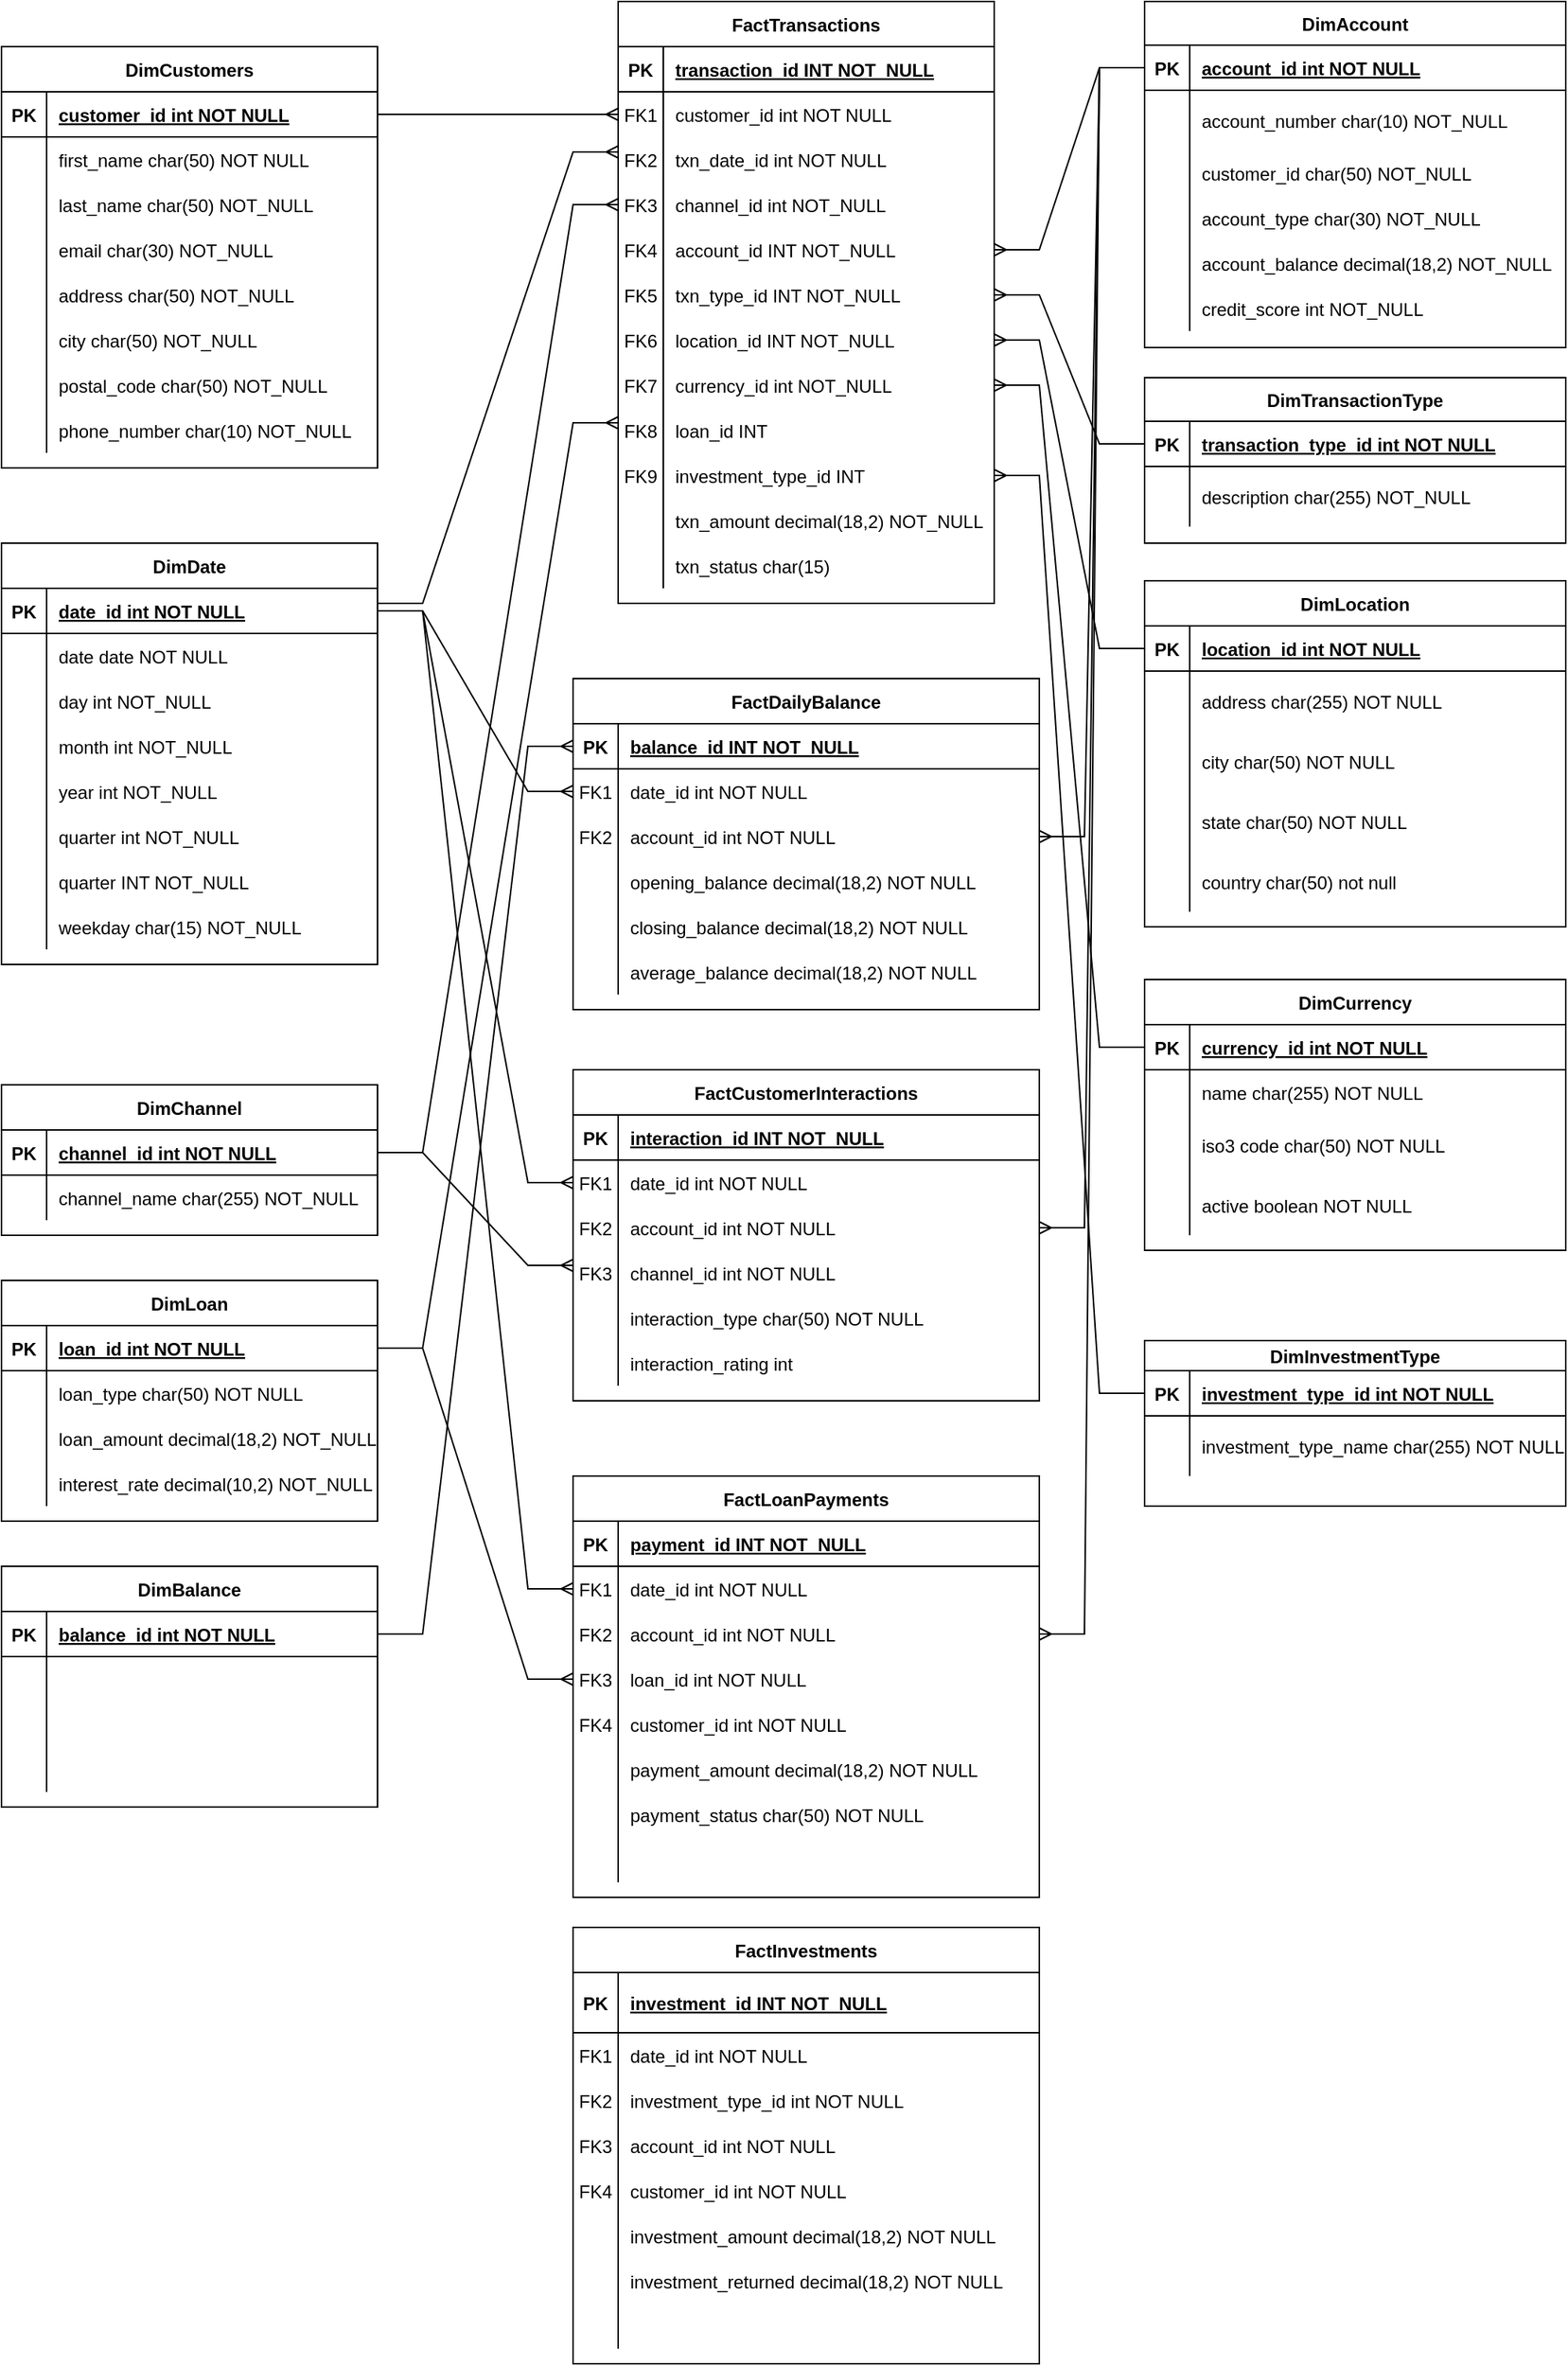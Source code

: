 <mxfile version="24.7.16">
  <diagram id="R2lEEEUBdFMjLlhIrx00" name="Page-1">
    <mxGraphModel dx="1112" dy="445" grid="1" gridSize="10" guides="1" tooltips="1" connect="1" arrows="1" fold="1" page="1" pageScale="1" pageWidth="850" pageHeight="1100" math="0" shadow="0" extFonts="Permanent Marker^https://fonts.googleapis.com/css?family=Permanent+Marker">
      <root>
        <mxCell id="0" />
        <mxCell id="1" parent="0" />
        <mxCell id="C-vyLk0tnHw3VtMMgP7b-2" value="FactTransactions" style="shape=table;startSize=30;container=1;collapsible=1;childLayout=tableLayout;fixedRows=1;rowLines=0;fontStyle=1;align=center;resizeLast=1;" parent="1" vertex="1">
          <mxGeometry x="530" y="30" width="250" height="400" as="geometry" />
        </mxCell>
        <mxCell id="C-vyLk0tnHw3VtMMgP7b-3" value="" style="shape=partialRectangle;collapsible=0;dropTarget=0;pointerEvents=0;fillColor=none;points=[[0,0.5],[1,0.5]];portConstraint=eastwest;top=0;left=0;right=0;bottom=1;" parent="C-vyLk0tnHw3VtMMgP7b-2" vertex="1">
          <mxGeometry y="30" width="250" height="30" as="geometry" />
        </mxCell>
        <mxCell id="C-vyLk0tnHw3VtMMgP7b-4" value="PK" style="shape=partialRectangle;overflow=hidden;connectable=0;fillColor=none;top=0;left=0;bottom=0;right=0;fontStyle=1;" parent="C-vyLk0tnHw3VtMMgP7b-3" vertex="1">
          <mxGeometry width="30" height="30" as="geometry">
            <mxRectangle width="30" height="30" as="alternateBounds" />
          </mxGeometry>
        </mxCell>
        <mxCell id="C-vyLk0tnHw3VtMMgP7b-5" value="transaction_id INT NOT_NULL" style="shape=partialRectangle;overflow=hidden;connectable=0;fillColor=none;top=0;left=0;bottom=0;right=0;align=left;spacingLeft=6;fontStyle=5;" parent="C-vyLk0tnHw3VtMMgP7b-3" vertex="1">
          <mxGeometry x="30" width="220" height="30" as="geometry">
            <mxRectangle width="220" height="30" as="alternateBounds" />
          </mxGeometry>
        </mxCell>
        <mxCell id="C-vyLk0tnHw3VtMMgP7b-6" value="" style="shape=partialRectangle;collapsible=0;dropTarget=0;pointerEvents=0;fillColor=none;points=[[0,0.5],[1,0.5]];portConstraint=eastwest;top=0;left=0;right=0;bottom=0;" parent="C-vyLk0tnHw3VtMMgP7b-2" vertex="1">
          <mxGeometry y="60" width="250" height="30" as="geometry" />
        </mxCell>
        <mxCell id="C-vyLk0tnHw3VtMMgP7b-7" value="FK1" style="shape=partialRectangle;overflow=hidden;connectable=0;fillColor=none;top=0;left=0;bottom=0;right=0;" parent="C-vyLk0tnHw3VtMMgP7b-6" vertex="1">
          <mxGeometry width="30" height="30" as="geometry">
            <mxRectangle width="30" height="30" as="alternateBounds" />
          </mxGeometry>
        </mxCell>
        <mxCell id="C-vyLk0tnHw3VtMMgP7b-8" value="customer_id int NOT NULL" style="shape=partialRectangle;overflow=hidden;connectable=0;fillColor=none;top=0;left=0;bottom=0;right=0;align=left;spacingLeft=6;" parent="C-vyLk0tnHw3VtMMgP7b-6" vertex="1">
          <mxGeometry x="30" width="220" height="30" as="geometry">
            <mxRectangle width="220" height="30" as="alternateBounds" />
          </mxGeometry>
        </mxCell>
        <mxCell id="C-vyLk0tnHw3VtMMgP7b-9" value="" style="shape=partialRectangle;collapsible=0;dropTarget=0;pointerEvents=0;fillColor=none;points=[[0,0.5],[1,0.5]];portConstraint=eastwest;top=0;left=0;right=0;bottom=0;" parent="C-vyLk0tnHw3VtMMgP7b-2" vertex="1">
          <mxGeometry y="90" width="250" height="30" as="geometry" />
        </mxCell>
        <mxCell id="C-vyLk0tnHw3VtMMgP7b-10" value="" style="shape=partialRectangle;overflow=hidden;connectable=0;fillColor=none;top=0;left=0;bottom=0;right=0;" parent="C-vyLk0tnHw3VtMMgP7b-9" vertex="1">
          <mxGeometry width="30" height="30" as="geometry">
            <mxRectangle width="30" height="30" as="alternateBounds" />
          </mxGeometry>
        </mxCell>
        <mxCell id="C-vyLk0tnHw3VtMMgP7b-11" value="txn_date_id int NOT NULL" style="shape=partialRectangle;overflow=hidden;connectable=0;fillColor=none;top=0;left=0;bottom=0;right=0;align=left;spacingLeft=6;" parent="C-vyLk0tnHw3VtMMgP7b-9" vertex="1">
          <mxGeometry x="30" width="220" height="30" as="geometry">
            <mxRectangle width="220" height="30" as="alternateBounds" />
          </mxGeometry>
        </mxCell>
        <mxCell id="QWeBtj2FQkqvDidoHDu5-75" style="shape=partialRectangle;collapsible=0;dropTarget=0;pointerEvents=0;fillColor=none;points=[[0,0.5],[1,0.5]];portConstraint=eastwest;top=0;left=0;right=0;bottom=0;" parent="C-vyLk0tnHw3VtMMgP7b-2" vertex="1">
          <mxGeometry y="120" width="250" height="30" as="geometry" />
        </mxCell>
        <mxCell id="QWeBtj2FQkqvDidoHDu5-76" style="shape=partialRectangle;overflow=hidden;connectable=0;fillColor=none;top=0;left=0;bottom=0;right=0;" parent="QWeBtj2FQkqvDidoHDu5-75" vertex="1">
          <mxGeometry width="30" height="30" as="geometry">
            <mxRectangle width="30" height="30" as="alternateBounds" />
          </mxGeometry>
        </mxCell>
        <mxCell id="QWeBtj2FQkqvDidoHDu5-77" value="channel_id int NOT_NULL" style="shape=partialRectangle;overflow=hidden;connectable=0;fillColor=none;top=0;left=0;bottom=0;right=0;align=left;spacingLeft=6;" parent="QWeBtj2FQkqvDidoHDu5-75" vertex="1">
          <mxGeometry x="30" width="220" height="30" as="geometry">
            <mxRectangle width="220" height="30" as="alternateBounds" />
          </mxGeometry>
        </mxCell>
        <mxCell id="QWeBtj2FQkqvDidoHDu5-92" style="shape=partialRectangle;collapsible=0;dropTarget=0;pointerEvents=0;fillColor=none;points=[[0,0.5],[1,0.5]];portConstraint=eastwest;top=0;left=0;right=0;bottom=0;" parent="C-vyLk0tnHw3VtMMgP7b-2" vertex="1">
          <mxGeometry y="150" width="250" height="30" as="geometry" />
        </mxCell>
        <mxCell id="QWeBtj2FQkqvDidoHDu5-93" style="shape=partialRectangle;overflow=hidden;connectable=0;fillColor=none;top=0;left=0;bottom=0;right=0;" parent="QWeBtj2FQkqvDidoHDu5-92" vertex="1">
          <mxGeometry width="30" height="30" as="geometry">
            <mxRectangle width="30" height="30" as="alternateBounds" />
          </mxGeometry>
        </mxCell>
        <mxCell id="QWeBtj2FQkqvDidoHDu5-94" value="account_id INT NOT_NULL" style="shape=partialRectangle;overflow=hidden;connectable=0;fillColor=none;top=0;left=0;bottom=0;right=0;align=left;spacingLeft=6;" parent="QWeBtj2FQkqvDidoHDu5-92" vertex="1">
          <mxGeometry x="30" width="220" height="30" as="geometry">
            <mxRectangle width="220" height="30" as="alternateBounds" />
          </mxGeometry>
        </mxCell>
        <mxCell id="QWeBtj2FQkqvDidoHDu5-95" style="shape=partialRectangle;collapsible=0;dropTarget=0;pointerEvents=0;fillColor=none;points=[[0,0.5],[1,0.5]];portConstraint=eastwest;top=0;left=0;right=0;bottom=0;" parent="C-vyLk0tnHw3VtMMgP7b-2" vertex="1">
          <mxGeometry y="180" width="250" height="30" as="geometry" />
        </mxCell>
        <mxCell id="QWeBtj2FQkqvDidoHDu5-96" style="shape=partialRectangle;overflow=hidden;connectable=0;fillColor=none;top=0;left=0;bottom=0;right=0;" parent="QWeBtj2FQkqvDidoHDu5-95" vertex="1">
          <mxGeometry width="30" height="30" as="geometry">
            <mxRectangle width="30" height="30" as="alternateBounds" />
          </mxGeometry>
        </mxCell>
        <mxCell id="QWeBtj2FQkqvDidoHDu5-97" value="txn_type_id INT NOT_NULL" style="shape=partialRectangle;overflow=hidden;connectable=0;fillColor=none;top=0;left=0;bottom=0;right=0;align=left;spacingLeft=6;" parent="QWeBtj2FQkqvDidoHDu5-95" vertex="1">
          <mxGeometry x="30" width="220" height="30" as="geometry">
            <mxRectangle width="220" height="30" as="alternateBounds" />
          </mxGeometry>
        </mxCell>
        <mxCell id="QWeBtj2FQkqvDidoHDu5-72" style="shape=partialRectangle;collapsible=0;dropTarget=0;pointerEvents=0;fillColor=none;points=[[0,0.5],[1,0.5]];portConstraint=eastwest;top=0;left=0;right=0;bottom=0;" parent="C-vyLk0tnHw3VtMMgP7b-2" vertex="1">
          <mxGeometry y="210" width="250" height="30" as="geometry" />
        </mxCell>
        <mxCell id="QWeBtj2FQkqvDidoHDu5-73" style="shape=partialRectangle;overflow=hidden;connectable=0;fillColor=none;top=0;left=0;bottom=0;right=0;" parent="QWeBtj2FQkqvDidoHDu5-72" vertex="1">
          <mxGeometry width="30" height="30" as="geometry">
            <mxRectangle width="30" height="30" as="alternateBounds" />
          </mxGeometry>
        </mxCell>
        <mxCell id="QWeBtj2FQkqvDidoHDu5-74" value="location_id INT NOT_NULL" style="shape=partialRectangle;overflow=hidden;connectable=0;fillColor=none;top=0;left=0;bottom=0;right=0;align=left;spacingLeft=6;" parent="QWeBtj2FQkqvDidoHDu5-72" vertex="1">
          <mxGeometry x="30" width="220" height="30" as="geometry">
            <mxRectangle width="220" height="30" as="alternateBounds" />
          </mxGeometry>
        </mxCell>
        <mxCell id="QWeBtj2FQkqvDidoHDu5-78" style="shape=partialRectangle;collapsible=0;dropTarget=0;pointerEvents=0;fillColor=none;points=[[0,0.5],[1,0.5]];portConstraint=eastwest;top=0;left=0;right=0;bottom=0;" parent="C-vyLk0tnHw3VtMMgP7b-2" vertex="1">
          <mxGeometry y="240" width="250" height="30" as="geometry" />
        </mxCell>
        <mxCell id="QWeBtj2FQkqvDidoHDu5-79" value="FK7" style="shape=partialRectangle;overflow=hidden;connectable=0;fillColor=none;top=0;left=0;bottom=0;right=0;" parent="QWeBtj2FQkqvDidoHDu5-78" vertex="1">
          <mxGeometry width="30" height="30" as="geometry">
            <mxRectangle width="30" height="30" as="alternateBounds" />
          </mxGeometry>
        </mxCell>
        <mxCell id="QWeBtj2FQkqvDidoHDu5-80" value="currency_id int NOT_NULL" style="shape=partialRectangle;overflow=hidden;connectable=0;fillColor=none;top=0;left=0;bottom=0;right=0;align=left;spacingLeft=6;" parent="QWeBtj2FQkqvDidoHDu5-78" vertex="1">
          <mxGeometry x="30" width="220" height="30" as="geometry">
            <mxRectangle width="220" height="30" as="alternateBounds" />
          </mxGeometry>
        </mxCell>
        <mxCell id="QWeBtj2FQkqvDidoHDu5-176" style="shape=partialRectangle;collapsible=0;dropTarget=0;pointerEvents=0;fillColor=none;points=[[0,0.5],[1,0.5]];portConstraint=eastwest;top=0;left=0;right=0;bottom=0;" parent="C-vyLk0tnHw3VtMMgP7b-2" vertex="1">
          <mxGeometry y="270" width="250" height="30" as="geometry" />
        </mxCell>
        <mxCell id="QWeBtj2FQkqvDidoHDu5-177" value="FK8" style="shape=partialRectangle;overflow=hidden;connectable=0;fillColor=none;top=0;left=0;bottom=0;right=0;" parent="QWeBtj2FQkqvDidoHDu5-176" vertex="1">
          <mxGeometry width="30" height="30" as="geometry">
            <mxRectangle width="30" height="30" as="alternateBounds" />
          </mxGeometry>
        </mxCell>
        <mxCell id="QWeBtj2FQkqvDidoHDu5-178" value="loan_id INT" style="shape=partialRectangle;overflow=hidden;connectable=0;fillColor=none;top=0;left=0;bottom=0;right=0;align=left;spacingLeft=6;" parent="QWeBtj2FQkqvDidoHDu5-176" vertex="1">
          <mxGeometry x="30" width="220" height="30" as="geometry">
            <mxRectangle width="220" height="30" as="alternateBounds" />
          </mxGeometry>
        </mxCell>
        <mxCell id="QWeBtj2FQkqvDidoHDu5-299" style="shape=partialRectangle;collapsible=0;dropTarget=0;pointerEvents=0;fillColor=none;points=[[0,0.5],[1,0.5]];portConstraint=eastwest;top=0;left=0;right=0;bottom=0;" parent="C-vyLk0tnHw3VtMMgP7b-2" vertex="1">
          <mxGeometry y="300" width="250" height="30" as="geometry" />
        </mxCell>
        <mxCell id="QWeBtj2FQkqvDidoHDu5-300" value="FK9" style="shape=partialRectangle;overflow=hidden;connectable=0;fillColor=none;top=0;left=0;bottom=0;right=0;" parent="QWeBtj2FQkqvDidoHDu5-299" vertex="1">
          <mxGeometry width="30" height="30" as="geometry">
            <mxRectangle width="30" height="30" as="alternateBounds" />
          </mxGeometry>
        </mxCell>
        <mxCell id="QWeBtj2FQkqvDidoHDu5-301" value="investment_type_id INT" style="shape=partialRectangle;overflow=hidden;connectable=0;fillColor=none;top=0;left=0;bottom=0;right=0;align=left;spacingLeft=6;" parent="QWeBtj2FQkqvDidoHDu5-299" vertex="1">
          <mxGeometry x="30" width="220" height="30" as="geometry">
            <mxRectangle width="220" height="30" as="alternateBounds" />
          </mxGeometry>
        </mxCell>
        <mxCell id="QWeBtj2FQkqvDidoHDu5-81" style="shape=partialRectangle;collapsible=0;dropTarget=0;pointerEvents=0;fillColor=none;points=[[0,0.5],[1,0.5]];portConstraint=eastwest;top=0;left=0;right=0;bottom=0;" parent="C-vyLk0tnHw3VtMMgP7b-2" vertex="1">
          <mxGeometry y="330" width="250" height="30" as="geometry" />
        </mxCell>
        <mxCell id="QWeBtj2FQkqvDidoHDu5-82" style="shape=partialRectangle;overflow=hidden;connectable=0;fillColor=none;top=0;left=0;bottom=0;right=0;" parent="QWeBtj2FQkqvDidoHDu5-81" vertex="1">
          <mxGeometry width="30" height="30" as="geometry">
            <mxRectangle width="30" height="30" as="alternateBounds" />
          </mxGeometry>
        </mxCell>
        <mxCell id="QWeBtj2FQkqvDidoHDu5-83" value="txn_amount decimal(18,2) NOT_NULL" style="shape=partialRectangle;overflow=hidden;connectable=0;fillColor=none;top=0;left=0;bottom=0;right=0;align=left;spacingLeft=6;" parent="QWeBtj2FQkqvDidoHDu5-81" vertex="1">
          <mxGeometry x="30" width="220" height="30" as="geometry">
            <mxRectangle width="220" height="30" as="alternateBounds" />
          </mxGeometry>
        </mxCell>
        <mxCell id="QWeBtj2FQkqvDidoHDu5-84" style="shape=partialRectangle;collapsible=0;dropTarget=0;pointerEvents=0;fillColor=none;points=[[0,0.5],[1,0.5]];portConstraint=eastwest;top=0;left=0;right=0;bottom=0;" parent="C-vyLk0tnHw3VtMMgP7b-2" vertex="1">
          <mxGeometry y="360" width="250" height="30" as="geometry" />
        </mxCell>
        <mxCell id="QWeBtj2FQkqvDidoHDu5-85" style="shape=partialRectangle;overflow=hidden;connectable=0;fillColor=none;top=0;left=0;bottom=0;right=0;" parent="QWeBtj2FQkqvDidoHDu5-84" vertex="1">
          <mxGeometry width="30" height="30" as="geometry">
            <mxRectangle width="30" height="30" as="alternateBounds" />
          </mxGeometry>
        </mxCell>
        <mxCell id="QWeBtj2FQkqvDidoHDu5-86" value="txn_status char(15)" style="shape=partialRectangle;overflow=hidden;connectable=0;fillColor=none;top=0;left=0;bottom=0;right=0;align=left;spacingLeft=6;" parent="QWeBtj2FQkqvDidoHDu5-84" vertex="1">
          <mxGeometry x="30" width="220" height="30" as="geometry">
            <mxRectangle width="220" height="30" as="alternateBounds" />
          </mxGeometry>
        </mxCell>
        <mxCell id="C-vyLk0tnHw3VtMMgP7b-23" value="DimCustomers" style="shape=table;startSize=30;container=1;collapsible=1;childLayout=tableLayout;fixedRows=1;rowLines=0;fontStyle=1;align=center;resizeLast=1;" parent="1" vertex="1">
          <mxGeometry x="120" y="60" width="250" height="280" as="geometry" />
        </mxCell>
        <mxCell id="C-vyLk0tnHw3VtMMgP7b-24" value="" style="shape=partialRectangle;collapsible=0;dropTarget=0;pointerEvents=0;fillColor=none;points=[[0,0.5],[1,0.5]];portConstraint=eastwest;top=0;left=0;right=0;bottom=1;" parent="C-vyLk0tnHw3VtMMgP7b-23" vertex="1">
          <mxGeometry y="30" width="250" height="30" as="geometry" />
        </mxCell>
        <mxCell id="C-vyLk0tnHw3VtMMgP7b-25" value="PK" style="shape=partialRectangle;overflow=hidden;connectable=0;fillColor=none;top=0;left=0;bottom=0;right=0;fontStyle=1;" parent="C-vyLk0tnHw3VtMMgP7b-24" vertex="1">
          <mxGeometry width="30" height="30" as="geometry">
            <mxRectangle width="30" height="30" as="alternateBounds" />
          </mxGeometry>
        </mxCell>
        <mxCell id="C-vyLk0tnHw3VtMMgP7b-26" value="customer_id int NOT NULL " style="shape=partialRectangle;overflow=hidden;connectable=0;fillColor=none;top=0;left=0;bottom=0;right=0;align=left;spacingLeft=6;fontStyle=5;" parent="C-vyLk0tnHw3VtMMgP7b-24" vertex="1">
          <mxGeometry x="30" width="220" height="30" as="geometry">
            <mxRectangle width="220" height="30" as="alternateBounds" />
          </mxGeometry>
        </mxCell>
        <mxCell id="C-vyLk0tnHw3VtMMgP7b-27" value="" style="shape=partialRectangle;collapsible=0;dropTarget=0;pointerEvents=0;fillColor=none;points=[[0,0.5],[1,0.5]];portConstraint=eastwest;top=0;left=0;right=0;bottom=0;" parent="C-vyLk0tnHw3VtMMgP7b-23" vertex="1">
          <mxGeometry y="60" width="250" height="30" as="geometry" />
        </mxCell>
        <mxCell id="C-vyLk0tnHw3VtMMgP7b-28" value="" style="shape=partialRectangle;overflow=hidden;connectable=0;fillColor=none;top=0;left=0;bottom=0;right=0;" parent="C-vyLk0tnHw3VtMMgP7b-27" vertex="1">
          <mxGeometry width="30" height="30" as="geometry">
            <mxRectangle width="30" height="30" as="alternateBounds" />
          </mxGeometry>
        </mxCell>
        <mxCell id="C-vyLk0tnHw3VtMMgP7b-29" value="first_name char(50) NOT NULL" style="shape=partialRectangle;overflow=hidden;connectable=0;fillColor=none;top=0;left=0;bottom=0;right=0;align=left;spacingLeft=6;" parent="C-vyLk0tnHw3VtMMgP7b-27" vertex="1">
          <mxGeometry x="30" width="220" height="30" as="geometry">
            <mxRectangle width="220" height="30" as="alternateBounds" />
          </mxGeometry>
        </mxCell>
        <mxCell id="QWeBtj2FQkqvDidoHDu5-7" style="shape=partialRectangle;collapsible=0;dropTarget=0;pointerEvents=0;fillColor=none;points=[[0,0.5],[1,0.5]];portConstraint=eastwest;top=0;left=0;right=0;bottom=0;" parent="C-vyLk0tnHw3VtMMgP7b-23" vertex="1">
          <mxGeometry y="90" width="250" height="30" as="geometry" />
        </mxCell>
        <mxCell id="QWeBtj2FQkqvDidoHDu5-8" style="shape=partialRectangle;overflow=hidden;connectable=0;fillColor=none;top=0;left=0;bottom=0;right=0;" parent="QWeBtj2FQkqvDidoHDu5-7" vertex="1">
          <mxGeometry width="30" height="30" as="geometry">
            <mxRectangle width="30" height="30" as="alternateBounds" />
          </mxGeometry>
        </mxCell>
        <mxCell id="QWeBtj2FQkqvDidoHDu5-9" value="last_name char(50) NOT_NULL" style="shape=partialRectangle;overflow=hidden;connectable=0;fillColor=none;top=0;left=0;bottom=0;right=0;align=left;spacingLeft=6;" parent="QWeBtj2FQkqvDidoHDu5-7" vertex="1">
          <mxGeometry x="30" width="220" height="30" as="geometry">
            <mxRectangle width="220" height="30" as="alternateBounds" />
          </mxGeometry>
        </mxCell>
        <mxCell id="QWeBtj2FQkqvDidoHDu5-4" style="shape=partialRectangle;collapsible=0;dropTarget=0;pointerEvents=0;fillColor=none;points=[[0,0.5],[1,0.5]];portConstraint=eastwest;top=0;left=0;right=0;bottom=0;" parent="C-vyLk0tnHw3VtMMgP7b-23" vertex="1">
          <mxGeometry y="120" width="250" height="30" as="geometry" />
        </mxCell>
        <mxCell id="QWeBtj2FQkqvDidoHDu5-5" style="shape=partialRectangle;overflow=hidden;connectable=0;fillColor=none;top=0;left=0;bottom=0;right=0;" parent="QWeBtj2FQkqvDidoHDu5-4" vertex="1">
          <mxGeometry width="30" height="30" as="geometry">
            <mxRectangle width="30" height="30" as="alternateBounds" />
          </mxGeometry>
        </mxCell>
        <mxCell id="QWeBtj2FQkqvDidoHDu5-6" value="email char(30) NOT_NULL" style="shape=partialRectangle;overflow=hidden;connectable=0;fillColor=none;top=0;left=0;bottom=0;right=0;align=left;spacingLeft=6;" parent="QWeBtj2FQkqvDidoHDu5-4" vertex="1">
          <mxGeometry x="30" width="220" height="30" as="geometry">
            <mxRectangle width="220" height="30" as="alternateBounds" />
          </mxGeometry>
        </mxCell>
        <mxCell id="QWeBtj2FQkqvDidoHDu5-1" style="shape=partialRectangle;collapsible=0;dropTarget=0;pointerEvents=0;fillColor=none;points=[[0,0.5],[1,0.5]];portConstraint=eastwest;top=0;left=0;right=0;bottom=0;" parent="C-vyLk0tnHw3VtMMgP7b-23" vertex="1">
          <mxGeometry y="150" width="250" height="30" as="geometry" />
        </mxCell>
        <mxCell id="QWeBtj2FQkqvDidoHDu5-2" style="shape=partialRectangle;overflow=hidden;connectable=0;fillColor=none;top=0;left=0;bottom=0;right=0;" parent="QWeBtj2FQkqvDidoHDu5-1" vertex="1">
          <mxGeometry width="30" height="30" as="geometry">
            <mxRectangle width="30" height="30" as="alternateBounds" />
          </mxGeometry>
        </mxCell>
        <mxCell id="QWeBtj2FQkqvDidoHDu5-3" value="address char(50) NOT_NULL" style="shape=partialRectangle;overflow=hidden;connectable=0;fillColor=none;top=0;left=0;bottom=0;right=0;align=left;spacingLeft=6;" parent="QWeBtj2FQkqvDidoHDu5-1" vertex="1">
          <mxGeometry x="30" width="220" height="30" as="geometry">
            <mxRectangle width="220" height="30" as="alternateBounds" />
          </mxGeometry>
        </mxCell>
        <mxCell id="QWeBtj2FQkqvDidoHDu5-13" style="shape=partialRectangle;collapsible=0;dropTarget=0;pointerEvents=0;fillColor=none;points=[[0,0.5],[1,0.5]];portConstraint=eastwest;top=0;left=0;right=0;bottom=0;" parent="C-vyLk0tnHw3VtMMgP7b-23" vertex="1">
          <mxGeometry y="180" width="250" height="30" as="geometry" />
        </mxCell>
        <mxCell id="QWeBtj2FQkqvDidoHDu5-14" style="shape=partialRectangle;overflow=hidden;connectable=0;fillColor=none;top=0;left=0;bottom=0;right=0;" parent="QWeBtj2FQkqvDidoHDu5-13" vertex="1">
          <mxGeometry width="30" height="30" as="geometry">
            <mxRectangle width="30" height="30" as="alternateBounds" />
          </mxGeometry>
        </mxCell>
        <mxCell id="QWeBtj2FQkqvDidoHDu5-15" value="city char(50) NOT_NULL" style="shape=partialRectangle;overflow=hidden;connectable=0;fillColor=none;top=0;left=0;bottom=0;right=0;align=left;spacingLeft=6;" parent="QWeBtj2FQkqvDidoHDu5-13" vertex="1">
          <mxGeometry x="30" width="220" height="30" as="geometry">
            <mxRectangle width="220" height="30" as="alternateBounds" />
          </mxGeometry>
        </mxCell>
        <mxCell id="QWeBtj2FQkqvDidoHDu5-10" style="shape=partialRectangle;collapsible=0;dropTarget=0;pointerEvents=0;fillColor=none;points=[[0,0.5],[1,0.5]];portConstraint=eastwest;top=0;left=0;right=0;bottom=0;" parent="C-vyLk0tnHw3VtMMgP7b-23" vertex="1">
          <mxGeometry y="210" width="250" height="30" as="geometry" />
        </mxCell>
        <mxCell id="QWeBtj2FQkqvDidoHDu5-11" style="shape=partialRectangle;overflow=hidden;connectable=0;fillColor=none;top=0;left=0;bottom=0;right=0;" parent="QWeBtj2FQkqvDidoHDu5-10" vertex="1">
          <mxGeometry width="30" height="30" as="geometry">
            <mxRectangle width="30" height="30" as="alternateBounds" />
          </mxGeometry>
        </mxCell>
        <mxCell id="QWeBtj2FQkqvDidoHDu5-12" value="postal_code char(50) NOT_NULL" style="shape=partialRectangle;overflow=hidden;connectable=0;fillColor=none;top=0;left=0;bottom=0;right=0;align=left;spacingLeft=6;" parent="QWeBtj2FQkqvDidoHDu5-10" vertex="1">
          <mxGeometry x="30" width="220" height="30" as="geometry">
            <mxRectangle width="220" height="30" as="alternateBounds" />
          </mxGeometry>
        </mxCell>
        <mxCell id="QWeBtj2FQkqvDidoHDu5-16" style="shape=partialRectangle;collapsible=0;dropTarget=0;pointerEvents=0;fillColor=none;points=[[0,0.5],[1,0.5]];portConstraint=eastwest;top=0;left=0;right=0;bottom=0;" parent="C-vyLk0tnHw3VtMMgP7b-23" vertex="1">
          <mxGeometry y="240" width="250" height="30" as="geometry" />
        </mxCell>
        <mxCell id="QWeBtj2FQkqvDidoHDu5-17" style="shape=partialRectangle;overflow=hidden;connectable=0;fillColor=none;top=0;left=0;bottom=0;right=0;" parent="QWeBtj2FQkqvDidoHDu5-16" vertex="1">
          <mxGeometry width="30" height="30" as="geometry">
            <mxRectangle width="30" height="30" as="alternateBounds" />
          </mxGeometry>
        </mxCell>
        <mxCell id="QWeBtj2FQkqvDidoHDu5-18" value="phone_number char(10) NOT_NULL" style="shape=partialRectangle;overflow=hidden;connectable=0;fillColor=none;top=0;left=0;bottom=0;right=0;align=left;spacingLeft=6;" parent="QWeBtj2FQkqvDidoHDu5-16" vertex="1">
          <mxGeometry x="30" width="220" height="30" as="geometry">
            <mxRectangle width="220" height="30" as="alternateBounds" />
          </mxGeometry>
        </mxCell>
        <mxCell id="QWeBtj2FQkqvDidoHDu5-87" value="FK2" style="shape=partialRectangle;overflow=hidden;connectable=0;fillColor=none;top=0;left=0;bottom=0;right=0;" parent="1" vertex="1">
          <mxGeometry x="530" y="120" width="30" height="30" as="geometry">
            <mxRectangle width="30" height="30" as="alternateBounds" />
          </mxGeometry>
        </mxCell>
        <mxCell id="QWeBtj2FQkqvDidoHDu5-88" value="FK3" style="shape=partialRectangle;overflow=hidden;connectable=0;fillColor=none;top=0;left=0;bottom=0;right=0;" parent="1" vertex="1">
          <mxGeometry x="530" y="150" width="30" height="30" as="geometry">
            <mxRectangle width="30" height="30" as="alternateBounds" />
          </mxGeometry>
        </mxCell>
        <mxCell id="QWeBtj2FQkqvDidoHDu5-89" value="FK4" style="shape=partialRectangle;overflow=hidden;connectable=0;fillColor=none;top=0;left=0;bottom=0;right=0;" parent="1" vertex="1">
          <mxGeometry x="530" y="180" width="30" height="30" as="geometry">
            <mxRectangle width="30" height="30" as="alternateBounds" />
          </mxGeometry>
        </mxCell>
        <mxCell id="QWeBtj2FQkqvDidoHDu5-90" value="FK5" style="shape=partialRectangle;overflow=hidden;connectable=0;fillColor=none;top=0;left=0;bottom=0;right=0;" parent="1" vertex="1">
          <mxGeometry x="530" y="210" width="30" height="30" as="geometry">
            <mxRectangle width="30" height="30" as="alternateBounds" />
          </mxGeometry>
        </mxCell>
        <mxCell id="QWeBtj2FQkqvDidoHDu5-91" value="FK6" style="shape=partialRectangle;overflow=hidden;connectable=0;fillColor=none;top=0;left=0;bottom=0;right=0;" parent="1" vertex="1">
          <mxGeometry x="530" y="240" width="30" height="30" as="geometry">
            <mxRectangle width="30" height="30" as="alternateBounds" />
          </mxGeometry>
        </mxCell>
        <mxCell id="QWeBtj2FQkqvDidoHDu5-98" value="DimDate" style="shape=table;startSize=30;container=1;collapsible=1;childLayout=tableLayout;fixedRows=1;rowLines=0;fontStyle=1;align=center;resizeLast=1;" parent="1" vertex="1">
          <mxGeometry x="120" y="390" width="250" height="280" as="geometry" />
        </mxCell>
        <mxCell id="QWeBtj2FQkqvDidoHDu5-99" value="" style="shape=partialRectangle;collapsible=0;dropTarget=0;pointerEvents=0;fillColor=none;points=[[0,0.5],[1,0.5]];portConstraint=eastwest;top=0;left=0;right=0;bottom=1;" parent="QWeBtj2FQkqvDidoHDu5-98" vertex="1">
          <mxGeometry y="30" width="250" height="30" as="geometry" />
        </mxCell>
        <mxCell id="QWeBtj2FQkqvDidoHDu5-100" value="PK" style="shape=partialRectangle;overflow=hidden;connectable=0;fillColor=none;top=0;left=0;bottom=0;right=0;fontStyle=1;" parent="QWeBtj2FQkqvDidoHDu5-99" vertex="1">
          <mxGeometry width="30" height="30" as="geometry">
            <mxRectangle width="30" height="30" as="alternateBounds" />
          </mxGeometry>
        </mxCell>
        <mxCell id="QWeBtj2FQkqvDidoHDu5-101" value="date_id int NOT NULL " style="shape=partialRectangle;overflow=hidden;connectable=0;fillColor=none;top=0;left=0;bottom=0;right=0;align=left;spacingLeft=6;fontStyle=5;" parent="QWeBtj2FQkqvDidoHDu5-99" vertex="1">
          <mxGeometry x="30" width="220" height="30" as="geometry">
            <mxRectangle width="220" height="30" as="alternateBounds" />
          </mxGeometry>
        </mxCell>
        <mxCell id="QWeBtj2FQkqvDidoHDu5-102" value="" style="shape=partialRectangle;collapsible=0;dropTarget=0;pointerEvents=0;fillColor=none;points=[[0,0.5],[1,0.5]];portConstraint=eastwest;top=0;left=0;right=0;bottom=0;" parent="QWeBtj2FQkqvDidoHDu5-98" vertex="1">
          <mxGeometry y="60" width="250" height="30" as="geometry" />
        </mxCell>
        <mxCell id="QWeBtj2FQkqvDidoHDu5-103" value="" style="shape=partialRectangle;overflow=hidden;connectable=0;fillColor=none;top=0;left=0;bottom=0;right=0;" parent="QWeBtj2FQkqvDidoHDu5-102" vertex="1">
          <mxGeometry width="30" height="30" as="geometry">
            <mxRectangle width="30" height="30" as="alternateBounds" />
          </mxGeometry>
        </mxCell>
        <mxCell id="QWeBtj2FQkqvDidoHDu5-104" value="date date NOT NULL" style="shape=partialRectangle;overflow=hidden;connectable=0;fillColor=none;top=0;left=0;bottom=0;right=0;align=left;spacingLeft=6;" parent="QWeBtj2FQkqvDidoHDu5-102" vertex="1">
          <mxGeometry x="30" width="220" height="30" as="geometry">
            <mxRectangle width="220" height="30" as="alternateBounds" />
          </mxGeometry>
        </mxCell>
        <mxCell id="QWeBtj2FQkqvDidoHDu5-105" style="shape=partialRectangle;collapsible=0;dropTarget=0;pointerEvents=0;fillColor=none;points=[[0,0.5],[1,0.5]];portConstraint=eastwest;top=0;left=0;right=0;bottom=0;" parent="QWeBtj2FQkqvDidoHDu5-98" vertex="1">
          <mxGeometry y="90" width="250" height="30" as="geometry" />
        </mxCell>
        <mxCell id="QWeBtj2FQkqvDidoHDu5-106" style="shape=partialRectangle;overflow=hidden;connectable=0;fillColor=none;top=0;left=0;bottom=0;right=0;" parent="QWeBtj2FQkqvDidoHDu5-105" vertex="1">
          <mxGeometry width="30" height="30" as="geometry">
            <mxRectangle width="30" height="30" as="alternateBounds" />
          </mxGeometry>
        </mxCell>
        <mxCell id="QWeBtj2FQkqvDidoHDu5-107" value="day int NOT_NULL" style="shape=partialRectangle;overflow=hidden;connectable=0;fillColor=none;top=0;left=0;bottom=0;right=0;align=left;spacingLeft=6;" parent="QWeBtj2FQkqvDidoHDu5-105" vertex="1">
          <mxGeometry x="30" width="220" height="30" as="geometry">
            <mxRectangle width="220" height="30" as="alternateBounds" />
          </mxGeometry>
        </mxCell>
        <mxCell id="QWeBtj2FQkqvDidoHDu5-108" style="shape=partialRectangle;collapsible=0;dropTarget=0;pointerEvents=0;fillColor=none;points=[[0,0.5],[1,0.5]];portConstraint=eastwest;top=0;left=0;right=0;bottom=0;" parent="QWeBtj2FQkqvDidoHDu5-98" vertex="1">
          <mxGeometry y="120" width="250" height="30" as="geometry" />
        </mxCell>
        <mxCell id="QWeBtj2FQkqvDidoHDu5-109" style="shape=partialRectangle;overflow=hidden;connectable=0;fillColor=none;top=0;left=0;bottom=0;right=0;" parent="QWeBtj2FQkqvDidoHDu5-108" vertex="1">
          <mxGeometry width="30" height="30" as="geometry">
            <mxRectangle width="30" height="30" as="alternateBounds" />
          </mxGeometry>
        </mxCell>
        <mxCell id="QWeBtj2FQkqvDidoHDu5-110" value="month int NOT_NULL" style="shape=partialRectangle;overflow=hidden;connectable=0;fillColor=none;top=0;left=0;bottom=0;right=0;align=left;spacingLeft=6;" parent="QWeBtj2FQkqvDidoHDu5-108" vertex="1">
          <mxGeometry x="30" width="220" height="30" as="geometry">
            <mxRectangle width="220" height="30" as="alternateBounds" />
          </mxGeometry>
        </mxCell>
        <mxCell id="QWeBtj2FQkqvDidoHDu5-111" style="shape=partialRectangle;collapsible=0;dropTarget=0;pointerEvents=0;fillColor=none;points=[[0,0.5],[1,0.5]];portConstraint=eastwest;top=0;left=0;right=0;bottom=0;" parent="QWeBtj2FQkqvDidoHDu5-98" vertex="1">
          <mxGeometry y="150" width="250" height="30" as="geometry" />
        </mxCell>
        <mxCell id="QWeBtj2FQkqvDidoHDu5-112" style="shape=partialRectangle;overflow=hidden;connectable=0;fillColor=none;top=0;left=0;bottom=0;right=0;" parent="QWeBtj2FQkqvDidoHDu5-111" vertex="1">
          <mxGeometry width="30" height="30" as="geometry">
            <mxRectangle width="30" height="30" as="alternateBounds" />
          </mxGeometry>
        </mxCell>
        <mxCell id="QWeBtj2FQkqvDidoHDu5-113" value="year int NOT_NULL" style="shape=partialRectangle;overflow=hidden;connectable=0;fillColor=none;top=0;left=0;bottom=0;right=0;align=left;spacingLeft=6;" parent="QWeBtj2FQkqvDidoHDu5-111" vertex="1">
          <mxGeometry x="30" width="220" height="30" as="geometry">
            <mxRectangle width="220" height="30" as="alternateBounds" />
          </mxGeometry>
        </mxCell>
        <mxCell id="QWeBtj2FQkqvDidoHDu5-114" style="shape=partialRectangle;collapsible=0;dropTarget=0;pointerEvents=0;fillColor=none;points=[[0,0.5],[1,0.5]];portConstraint=eastwest;top=0;left=0;right=0;bottom=0;" parent="QWeBtj2FQkqvDidoHDu5-98" vertex="1">
          <mxGeometry y="180" width="250" height="30" as="geometry" />
        </mxCell>
        <mxCell id="QWeBtj2FQkqvDidoHDu5-115" style="shape=partialRectangle;overflow=hidden;connectable=0;fillColor=none;top=0;left=0;bottom=0;right=0;" parent="QWeBtj2FQkqvDidoHDu5-114" vertex="1">
          <mxGeometry width="30" height="30" as="geometry">
            <mxRectangle width="30" height="30" as="alternateBounds" />
          </mxGeometry>
        </mxCell>
        <mxCell id="QWeBtj2FQkqvDidoHDu5-116" value="quarter int NOT_NULL" style="shape=partialRectangle;overflow=hidden;connectable=0;fillColor=none;top=0;left=0;bottom=0;right=0;align=left;spacingLeft=6;" parent="QWeBtj2FQkqvDidoHDu5-114" vertex="1">
          <mxGeometry x="30" width="220" height="30" as="geometry">
            <mxRectangle width="220" height="30" as="alternateBounds" />
          </mxGeometry>
        </mxCell>
        <mxCell id="QWeBtj2FQkqvDidoHDu5-117" style="shape=partialRectangle;collapsible=0;dropTarget=0;pointerEvents=0;fillColor=none;points=[[0,0.5],[1,0.5]];portConstraint=eastwest;top=0;left=0;right=0;bottom=0;" parent="QWeBtj2FQkqvDidoHDu5-98" vertex="1">
          <mxGeometry y="210" width="250" height="30" as="geometry" />
        </mxCell>
        <mxCell id="QWeBtj2FQkqvDidoHDu5-118" style="shape=partialRectangle;overflow=hidden;connectable=0;fillColor=none;top=0;left=0;bottom=0;right=0;" parent="QWeBtj2FQkqvDidoHDu5-117" vertex="1">
          <mxGeometry width="30" height="30" as="geometry">
            <mxRectangle width="30" height="30" as="alternateBounds" />
          </mxGeometry>
        </mxCell>
        <mxCell id="QWeBtj2FQkqvDidoHDu5-119" value="quarter INT NOT_NULL" style="shape=partialRectangle;overflow=hidden;connectable=0;fillColor=none;top=0;left=0;bottom=0;right=0;align=left;spacingLeft=6;" parent="QWeBtj2FQkqvDidoHDu5-117" vertex="1">
          <mxGeometry x="30" width="220" height="30" as="geometry">
            <mxRectangle width="220" height="30" as="alternateBounds" />
          </mxGeometry>
        </mxCell>
        <mxCell id="QWeBtj2FQkqvDidoHDu5-120" style="shape=partialRectangle;collapsible=0;dropTarget=0;pointerEvents=0;fillColor=none;points=[[0,0.5],[1,0.5]];portConstraint=eastwest;top=0;left=0;right=0;bottom=0;" parent="QWeBtj2FQkqvDidoHDu5-98" vertex="1">
          <mxGeometry y="240" width="250" height="30" as="geometry" />
        </mxCell>
        <mxCell id="QWeBtj2FQkqvDidoHDu5-121" style="shape=partialRectangle;overflow=hidden;connectable=0;fillColor=none;top=0;left=0;bottom=0;right=0;" parent="QWeBtj2FQkqvDidoHDu5-120" vertex="1">
          <mxGeometry width="30" height="30" as="geometry">
            <mxRectangle width="30" height="30" as="alternateBounds" />
          </mxGeometry>
        </mxCell>
        <mxCell id="QWeBtj2FQkqvDidoHDu5-122" value="weekday char(15) NOT_NULL" style="shape=partialRectangle;overflow=hidden;connectable=0;fillColor=none;top=0;left=0;bottom=0;right=0;align=left;spacingLeft=6;" parent="QWeBtj2FQkqvDidoHDu5-120" vertex="1">
          <mxGeometry x="30" width="220" height="30" as="geometry">
            <mxRectangle width="220" height="30" as="alternateBounds" />
          </mxGeometry>
        </mxCell>
        <mxCell id="QWeBtj2FQkqvDidoHDu5-123" value="DimChannel" style="shape=table;startSize=30;container=1;collapsible=1;childLayout=tableLayout;fixedRows=1;rowLines=0;fontStyle=1;align=center;resizeLast=1;" parent="1" vertex="1">
          <mxGeometry x="120" y="750" width="250" height="100" as="geometry" />
        </mxCell>
        <mxCell id="QWeBtj2FQkqvDidoHDu5-124" value="" style="shape=partialRectangle;collapsible=0;dropTarget=0;pointerEvents=0;fillColor=none;points=[[0,0.5],[1,0.5]];portConstraint=eastwest;top=0;left=0;right=0;bottom=1;" parent="QWeBtj2FQkqvDidoHDu5-123" vertex="1">
          <mxGeometry y="30" width="250" height="30" as="geometry" />
        </mxCell>
        <mxCell id="QWeBtj2FQkqvDidoHDu5-125" value="PK" style="shape=partialRectangle;overflow=hidden;connectable=0;fillColor=none;top=0;left=0;bottom=0;right=0;fontStyle=1;" parent="QWeBtj2FQkqvDidoHDu5-124" vertex="1">
          <mxGeometry width="30" height="30" as="geometry">
            <mxRectangle width="30" height="30" as="alternateBounds" />
          </mxGeometry>
        </mxCell>
        <mxCell id="QWeBtj2FQkqvDidoHDu5-126" value="channel_id int NOT NULL " style="shape=partialRectangle;overflow=hidden;connectable=0;fillColor=none;top=0;left=0;bottom=0;right=0;align=left;spacingLeft=6;fontStyle=5;" parent="QWeBtj2FQkqvDidoHDu5-124" vertex="1">
          <mxGeometry x="30" width="220" height="30" as="geometry">
            <mxRectangle width="220" height="30" as="alternateBounds" />
          </mxGeometry>
        </mxCell>
        <mxCell id="QWeBtj2FQkqvDidoHDu5-127" value="" style="shape=partialRectangle;collapsible=0;dropTarget=0;pointerEvents=0;fillColor=none;points=[[0,0.5],[1,0.5]];portConstraint=eastwest;top=0;left=0;right=0;bottom=0;" parent="QWeBtj2FQkqvDidoHDu5-123" vertex="1">
          <mxGeometry y="60" width="250" height="30" as="geometry" />
        </mxCell>
        <mxCell id="QWeBtj2FQkqvDidoHDu5-128" value="" style="shape=partialRectangle;overflow=hidden;connectable=0;fillColor=none;top=0;left=0;bottom=0;right=0;" parent="QWeBtj2FQkqvDidoHDu5-127" vertex="1">
          <mxGeometry width="30" height="30" as="geometry">
            <mxRectangle width="30" height="30" as="alternateBounds" />
          </mxGeometry>
        </mxCell>
        <mxCell id="QWeBtj2FQkqvDidoHDu5-129" value="channel_name char(255) NOT_NULL" style="shape=partialRectangle;overflow=hidden;connectable=0;fillColor=none;top=0;left=0;bottom=0;right=0;align=left;spacingLeft=6;" parent="QWeBtj2FQkqvDidoHDu5-127" vertex="1">
          <mxGeometry x="30" width="220" height="30" as="geometry">
            <mxRectangle width="220" height="30" as="alternateBounds" />
          </mxGeometry>
        </mxCell>
        <mxCell id="QWeBtj2FQkqvDidoHDu5-148" value="DimLoan" style="shape=table;startSize=30;container=1;collapsible=1;childLayout=tableLayout;fixedRows=1;rowLines=0;fontStyle=1;align=center;resizeLast=1;" parent="1" vertex="1">
          <mxGeometry x="120" y="880" width="250" height="160" as="geometry" />
        </mxCell>
        <mxCell id="QWeBtj2FQkqvDidoHDu5-149" value="" style="shape=partialRectangle;collapsible=0;dropTarget=0;pointerEvents=0;fillColor=none;points=[[0,0.5],[1,0.5]];portConstraint=eastwest;top=0;left=0;right=0;bottom=1;" parent="QWeBtj2FQkqvDidoHDu5-148" vertex="1">
          <mxGeometry y="30" width="250" height="30" as="geometry" />
        </mxCell>
        <mxCell id="QWeBtj2FQkqvDidoHDu5-150" value="PK" style="shape=partialRectangle;overflow=hidden;connectable=0;fillColor=none;top=0;left=0;bottom=0;right=0;fontStyle=1;" parent="QWeBtj2FQkqvDidoHDu5-149" vertex="1">
          <mxGeometry width="30" height="30" as="geometry">
            <mxRectangle width="30" height="30" as="alternateBounds" />
          </mxGeometry>
        </mxCell>
        <mxCell id="QWeBtj2FQkqvDidoHDu5-151" value="loan_id int NOT NULL " style="shape=partialRectangle;overflow=hidden;connectable=0;fillColor=none;top=0;left=0;bottom=0;right=0;align=left;spacingLeft=6;fontStyle=5;" parent="QWeBtj2FQkqvDidoHDu5-149" vertex="1">
          <mxGeometry x="30" width="220" height="30" as="geometry">
            <mxRectangle width="220" height="30" as="alternateBounds" />
          </mxGeometry>
        </mxCell>
        <mxCell id="QWeBtj2FQkqvDidoHDu5-152" value="" style="shape=partialRectangle;collapsible=0;dropTarget=0;pointerEvents=0;fillColor=none;points=[[0,0.5],[1,0.5]];portConstraint=eastwest;top=0;left=0;right=0;bottom=0;" parent="QWeBtj2FQkqvDidoHDu5-148" vertex="1">
          <mxGeometry y="60" width="250" height="30" as="geometry" />
        </mxCell>
        <mxCell id="QWeBtj2FQkqvDidoHDu5-153" value="" style="shape=partialRectangle;overflow=hidden;connectable=0;fillColor=none;top=0;left=0;bottom=0;right=0;" parent="QWeBtj2FQkqvDidoHDu5-152" vertex="1">
          <mxGeometry width="30" height="30" as="geometry">
            <mxRectangle width="30" height="30" as="alternateBounds" />
          </mxGeometry>
        </mxCell>
        <mxCell id="QWeBtj2FQkqvDidoHDu5-154" value="loan_type char(50) NOT NULL" style="shape=partialRectangle;overflow=hidden;connectable=0;fillColor=none;top=0;left=0;bottom=0;right=0;align=left;spacingLeft=6;" parent="QWeBtj2FQkqvDidoHDu5-152" vertex="1">
          <mxGeometry x="30" width="220" height="30" as="geometry">
            <mxRectangle width="220" height="30" as="alternateBounds" />
          </mxGeometry>
        </mxCell>
        <mxCell id="QWeBtj2FQkqvDidoHDu5-155" style="shape=partialRectangle;collapsible=0;dropTarget=0;pointerEvents=0;fillColor=none;points=[[0,0.5],[1,0.5]];portConstraint=eastwest;top=0;left=0;right=0;bottom=0;" parent="QWeBtj2FQkqvDidoHDu5-148" vertex="1">
          <mxGeometry y="90" width="250" height="30" as="geometry" />
        </mxCell>
        <mxCell id="QWeBtj2FQkqvDidoHDu5-156" style="shape=partialRectangle;overflow=hidden;connectable=0;fillColor=none;top=0;left=0;bottom=0;right=0;" parent="QWeBtj2FQkqvDidoHDu5-155" vertex="1">
          <mxGeometry width="30" height="30" as="geometry">
            <mxRectangle width="30" height="30" as="alternateBounds" />
          </mxGeometry>
        </mxCell>
        <mxCell id="QWeBtj2FQkqvDidoHDu5-157" value="loan_amount decimal(18,2) NOT_NULL" style="shape=partialRectangle;overflow=hidden;connectable=0;fillColor=none;top=0;left=0;bottom=0;right=0;align=left;spacingLeft=6;" parent="QWeBtj2FQkqvDidoHDu5-155" vertex="1">
          <mxGeometry x="30" width="220" height="30" as="geometry">
            <mxRectangle width="220" height="30" as="alternateBounds" />
          </mxGeometry>
        </mxCell>
        <mxCell id="QWeBtj2FQkqvDidoHDu5-158" style="shape=partialRectangle;collapsible=0;dropTarget=0;pointerEvents=0;fillColor=none;points=[[0,0.5],[1,0.5]];portConstraint=eastwest;top=0;left=0;right=0;bottom=0;" parent="QWeBtj2FQkqvDidoHDu5-148" vertex="1">
          <mxGeometry y="120" width="250" height="30" as="geometry" />
        </mxCell>
        <mxCell id="QWeBtj2FQkqvDidoHDu5-159" style="shape=partialRectangle;overflow=hidden;connectable=0;fillColor=none;top=0;left=0;bottom=0;right=0;" parent="QWeBtj2FQkqvDidoHDu5-158" vertex="1">
          <mxGeometry width="30" height="30" as="geometry">
            <mxRectangle width="30" height="30" as="alternateBounds" />
          </mxGeometry>
        </mxCell>
        <mxCell id="QWeBtj2FQkqvDidoHDu5-160" value="interest_rate decimal(10,2) NOT_NULL" style="shape=partialRectangle;overflow=hidden;connectable=0;fillColor=none;top=0;left=0;bottom=0;right=0;align=left;spacingLeft=6;" parent="QWeBtj2FQkqvDidoHDu5-158" vertex="1">
          <mxGeometry x="30" width="220" height="30" as="geometry">
            <mxRectangle width="220" height="30" as="alternateBounds" />
          </mxGeometry>
        </mxCell>
        <mxCell id="QWeBtj2FQkqvDidoHDu5-179" value="DimAccount" style="shape=table;startSize=29;container=1;collapsible=1;childLayout=tableLayout;fixedRows=1;rowLines=0;fontStyle=1;align=center;resizeLast=1;" parent="1" vertex="1">
          <mxGeometry x="880" y="30" width="280" height="230" as="geometry" />
        </mxCell>
        <mxCell id="QWeBtj2FQkqvDidoHDu5-180" value="" style="shape=partialRectangle;collapsible=0;dropTarget=0;pointerEvents=0;fillColor=none;points=[[0,0.5],[1,0.5]];portConstraint=eastwest;top=0;left=0;right=0;bottom=1;" parent="QWeBtj2FQkqvDidoHDu5-179" vertex="1">
          <mxGeometry y="29" width="280" height="30" as="geometry" />
        </mxCell>
        <mxCell id="QWeBtj2FQkqvDidoHDu5-181" value="PK" style="shape=partialRectangle;overflow=hidden;connectable=0;fillColor=none;top=0;left=0;bottom=0;right=0;fontStyle=1;" parent="QWeBtj2FQkqvDidoHDu5-180" vertex="1">
          <mxGeometry width="30" height="30" as="geometry">
            <mxRectangle width="30" height="30" as="alternateBounds" />
          </mxGeometry>
        </mxCell>
        <mxCell id="QWeBtj2FQkqvDidoHDu5-182" value="account_id int NOT NULL " style="shape=partialRectangle;overflow=hidden;connectable=0;fillColor=none;top=0;left=0;bottom=0;right=0;align=left;spacingLeft=6;fontStyle=5;" parent="QWeBtj2FQkqvDidoHDu5-180" vertex="1">
          <mxGeometry x="30" width="250" height="30" as="geometry">
            <mxRectangle width="250" height="30" as="alternateBounds" />
          </mxGeometry>
        </mxCell>
        <mxCell id="QWeBtj2FQkqvDidoHDu5-183" value="" style="shape=partialRectangle;collapsible=0;dropTarget=0;pointerEvents=0;fillColor=none;points=[[0,0.5],[1,0.5]];portConstraint=eastwest;top=0;left=0;right=0;bottom=0;" parent="QWeBtj2FQkqvDidoHDu5-179" vertex="1">
          <mxGeometry y="59" width="280" height="40" as="geometry" />
        </mxCell>
        <mxCell id="QWeBtj2FQkqvDidoHDu5-184" value="" style="shape=partialRectangle;overflow=hidden;connectable=0;fillColor=none;top=0;left=0;bottom=0;right=0;" parent="QWeBtj2FQkqvDidoHDu5-183" vertex="1">
          <mxGeometry width="30" height="40" as="geometry">
            <mxRectangle width="30" height="40" as="alternateBounds" />
          </mxGeometry>
        </mxCell>
        <mxCell id="QWeBtj2FQkqvDidoHDu5-185" value="account_number char(10) NOT_NULL" style="shape=partialRectangle;overflow=hidden;connectable=0;fillColor=none;top=0;left=0;bottom=0;right=0;align=left;spacingLeft=6;" parent="QWeBtj2FQkqvDidoHDu5-183" vertex="1">
          <mxGeometry x="30" width="250" height="40" as="geometry">
            <mxRectangle width="250" height="40" as="alternateBounds" />
          </mxGeometry>
        </mxCell>
        <mxCell id="QWeBtj2FQkqvDidoHDu5-186" style="shape=partialRectangle;collapsible=0;dropTarget=0;pointerEvents=0;fillColor=none;points=[[0,0.5],[1,0.5]];portConstraint=eastwest;top=0;left=0;right=0;bottom=0;" parent="QWeBtj2FQkqvDidoHDu5-179" vertex="1">
          <mxGeometry y="99" width="280" height="30" as="geometry" />
        </mxCell>
        <mxCell id="QWeBtj2FQkqvDidoHDu5-187" style="shape=partialRectangle;overflow=hidden;connectable=0;fillColor=none;top=0;left=0;bottom=0;right=0;" parent="QWeBtj2FQkqvDidoHDu5-186" vertex="1">
          <mxGeometry width="30" height="30" as="geometry">
            <mxRectangle width="30" height="30" as="alternateBounds" />
          </mxGeometry>
        </mxCell>
        <mxCell id="QWeBtj2FQkqvDidoHDu5-188" value="customer_id char(50) NOT_NULL" style="shape=partialRectangle;overflow=hidden;connectable=0;fillColor=none;top=0;left=0;bottom=0;right=0;align=left;spacingLeft=6;" parent="QWeBtj2FQkqvDidoHDu5-186" vertex="1">
          <mxGeometry x="30" width="250" height="30" as="geometry">
            <mxRectangle width="250" height="30" as="alternateBounds" />
          </mxGeometry>
        </mxCell>
        <mxCell id="QWeBtj2FQkqvDidoHDu5-189" style="shape=partialRectangle;collapsible=0;dropTarget=0;pointerEvents=0;fillColor=none;points=[[0,0.5],[1,0.5]];portConstraint=eastwest;top=0;left=0;right=0;bottom=0;" parent="QWeBtj2FQkqvDidoHDu5-179" vertex="1">
          <mxGeometry y="129" width="280" height="30" as="geometry" />
        </mxCell>
        <mxCell id="QWeBtj2FQkqvDidoHDu5-190" style="shape=partialRectangle;overflow=hidden;connectable=0;fillColor=none;top=0;left=0;bottom=0;right=0;" parent="QWeBtj2FQkqvDidoHDu5-189" vertex="1">
          <mxGeometry width="30" height="30" as="geometry">
            <mxRectangle width="30" height="30" as="alternateBounds" />
          </mxGeometry>
        </mxCell>
        <mxCell id="QWeBtj2FQkqvDidoHDu5-191" value="account_type char(30) NOT_NULL" style="shape=partialRectangle;overflow=hidden;connectable=0;fillColor=none;top=0;left=0;bottom=0;right=0;align=left;spacingLeft=6;" parent="QWeBtj2FQkqvDidoHDu5-189" vertex="1">
          <mxGeometry x="30" width="250" height="30" as="geometry">
            <mxRectangle width="250" height="30" as="alternateBounds" />
          </mxGeometry>
        </mxCell>
        <mxCell id="QWeBtj2FQkqvDidoHDu5-192" style="shape=partialRectangle;collapsible=0;dropTarget=0;pointerEvents=0;fillColor=none;points=[[0,0.5],[1,0.5]];portConstraint=eastwest;top=0;left=0;right=0;bottom=0;" parent="QWeBtj2FQkqvDidoHDu5-179" vertex="1">
          <mxGeometry y="159" width="280" height="30" as="geometry" />
        </mxCell>
        <mxCell id="QWeBtj2FQkqvDidoHDu5-193" style="shape=partialRectangle;overflow=hidden;connectable=0;fillColor=none;top=0;left=0;bottom=0;right=0;" parent="QWeBtj2FQkqvDidoHDu5-192" vertex="1">
          <mxGeometry width="30" height="30" as="geometry">
            <mxRectangle width="30" height="30" as="alternateBounds" />
          </mxGeometry>
        </mxCell>
        <mxCell id="QWeBtj2FQkqvDidoHDu5-194" value="account_balance decimal(18,2) NOT_NULL" style="shape=partialRectangle;overflow=hidden;connectable=0;fillColor=none;top=0;left=0;bottom=0;right=0;align=left;spacingLeft=6;" parent="QWeBtj2FQkqvDidoHDu5-192" vertex="1">
          <mxGeometry x="30" width="250" height="30" as="geometry">
            <mxRectangle width="250" height="30" as="alternateBounds" />
          </mxGeometry>
        </mxCell>
        <mxCell id="QWeBtj2FQkqvDidoHDu5-195" style="shape=partialRectangle;collapsible=0;dropTarget=0;pointerEvents=0;fillColor=none;points=[[0,0.5],[1,0.5]];portConstraint=eastwest;top=0;left=0;right=0;bottom=0;" parent="QWeBtj2FQkqvDidoHDu5-179" vertex="1">
          <mxGeometry y="189" width="280" height="30" as="geometry" />
        </mxCell>
        <mxCell id="QWeBtj2FQkqvDidoHDu5-196" style="shape=partialRectangle;overflow=hidden;connectable=0;fillColor=none;top=0;left=0;bottom=0;right=0;" parent="QWeBtj2FQkqvDidoHDu5-195" vertex="1">
          <mxGeometry width="30" height="30" as="geometry">
            <mxRectangle width="30" height="30" as="alternateBounds" />
          </mxGeometry>
        </mxCell>
        <mxCell id="QWeBtj2FQkqvDidoHDu5-197" value="credit_score int NOT_NULL" style="shape=partialRectangle;overflow=hidden;connectable=0;fillColor=none;top=0;left=0;bottom=0;right=0;align=left;spacingLeft=6;" parent="QWeBtj2FQkqvDidoHDu5-195" vertex="1">
          <mxGeometry x="30" width="250" height="30" as="geometry">
            <mxRectangle width="250" height="30" as="alternateBounds" />
          </mxGeometry>
        </mxCell>
        <mxCell id="QWeBtj2FQkqvDidoHDu5-207" value="DimTransactionType" style="shape=table;startSize=29;container=1;collapsible=1;childLayout=tableLayout;fixedRows=1;rowLines=0;fontStyle=1;align=center;resizeLast=1;" parent="1" vertex="1">
          <mxGeometry x="880" y="280" width="280" height="110" as="geometry" />
        </mxCell>
        <mxCell id="QWeBtj2FQkqvDidoHDu5-208" value="" style="shape=partialRectangle;collapsible=0;dropTarget=0;pointerEvents=0;fillColor=none;points=[[0,0.5],[1,0.5]];portConstraint=eastwest;top=0;left=0;right=0;bottom=1;" parent="QWeBtj2FQkqvDidoHDu5-207" vertex="1">
          <mxGeometry y="29" width="280" height="30" as="geometry" />
        </mxCell>
        <mxCell id="QWeBtj2FQkqvDidoHDu5-209" value="PK" style="shape=partialRectangle;overflow=hidden;connectable=0;fillColor=none;top=0;left=0;bottom=0;right=0;fontStyle=1;" parent="QWeBtj2FQkqvDidoHDu5-208" vertex="1">
          <mxGeometry width="30" height="30" as="geometry">
            <mxRectangle width="30" height="30" as="alternateBounds" />
          </mxGeometry>
        </mxCell>
        <mxCell id="QWeBtj2FQkqvDidoHDu5-210" value="transaction_type_id int NOT NULL " style="shape=partialRectangle;overflow=hidden;connectable=0;fillColor=none;top=0;left=0;bottom=0;right=0;align=left;spacingLeft=6;fontStyle=5;" parent="QWeBtj2FQkqvDidoHDu5-208" vertex="1">
          <mxGeometry x="30" width="250" height="30" as="geometry">
            <mxRectangle width="250" height="30" as="alternateBounds" />
          </mxGeometry>
        </mxCell>
        <mxCell id="QWeBtj2FQkqvDidoHDu5-211" value="" style="shape=partialRectangle;collapsible=0;dropTarget=0;pointerEvents=0;fillColor=none;points=[[0,0.5],[1,0.5]];portConstraint=eastwest;top=0;left=0;right=0;bottom=0;" parent="QWeBtj2FQkqvDidoHDu5-207" vertex="1">
          <mxGeometry y="59" width="280" height="40" as="geometry" />
        </mxCell>
        <mxCell id="QWeBtj2FQkqvDidoHDu5-212" value="" style="shape=partialRectangle;overflow=hidden;connectable=0;fillColor=none;top=0;left=0;bottom=0;right=0;" parent="QWeBtj2FQkqvDidoHDu5-211" vertex="1">
          <mxGeometry width="30" height="40" as="geometry">
            <mxRectangle width="30" height="40" as="alternateBounds" />
          </mxGeometry>
        </mxCell>
        <mxCell id="QWeBtj2FQkqvDidoHDu5-213" value="description char(255) NOT_NULL" style="shape=partialRectangle;overflow=hidden;connectable=0;fillColor=none;top=0;left=0;bottom=0;right=0;align=left;spacingLeft=6;" parent="QWeBtj2FQkqvDidoHDu5-211" vertex="1">
          <mxGeometry x="30" width="250" height="40" as="geometry">
            <mxRectangle width="250" height="40" as="alternateBounds" />
          </mxGeometry>
        </mxCell>
        <mxCell id="QWeBtj2FQkqvDidoHDu5-226" value="DimLocation" style="shape=table;startSize=30;container=1;collapsible=1;childLayout=tableLayout;fixedRows=1;rowLines=0;fontStyle=1;align=center;resizeLast=1;" parent="1" vertex="1">
          <mxGeometry x="880" y="415" width="280" height="230" as="geometry" />
        </mxCell>
        <mxCell id="QWeBtj2FQkqvDidoHDu5-227" value="" style="shape=partialRectangle;collapsible=0;dropTarget=0;pointerEvents=0;fillColor=none;points=[[0,0.5],[1,0.5]];portConstraint=eastwest;top=0;left=0;right=0;bottom=1;" parent="QWeBtj2FQkqvDidoHDu5-226" vertex="1">
          <mxGeometry y="30" width="280" height="30" as="geometry" />
        </mxCell>
        <mxCell id="QWeBtj2FQkqvDidoHDu5-228" value="PK" style="shape=partialRectangle;overflow=hidden;connectable=0;fillColor=none;top=0;left=0;bottom=0;right=0;fontStyle=1;" parent="QWeBtj2FQkqvDidoHDu5-227" vertex="1">
          <mxGeometry width="30" height="30" as="geometry">
            <mxRectangle width="30" height="30" as="alternateBounds" />
          </mxGeometry>
        </mxCell>
        <mxCell id="QWeBtj2FQkqvDidoHDu5-229" value="location_id int NOT NULL " style="shape=partialRectangle;overflow=hidden;connectable=0;fillColor=none;top=0;left=0;bottom=0;right=0;align=left;spacingLeft=6;fontStyle=5;" parent="QWeBtj2FQkqvDidoHDu5-227" vertex="1">
          <mxGeometry x="30" width="250" height="30" as="geometry">
            <mxRectangle width="250" height="30" as="alternateBounds" />
          </mxGeometry>
        </mxCell>
        <mxCell id="QWeBtj2FQkqvDidoHDu5-230" value="" style="shape=partialRectangle;collapsible=0;dropTarget=0;pointerEvents=0;fillColor=none;points=[[0,0.5],[1,0.5]];portConstraint=eastwest;top=0;left=0;right=0;bottom=0;" parent="QWeBtj2FQkqvDidoHDu5-226" vertex="1">
          <mxGeometry y="60" width="280" height="40" as="geometry" />
        </mxCell>
        <mxCell id="QWeBtj2FQkqvDidoHDu5-231" value="" style="shape=partialRectangle;overflow=hidden;connectable=0;fillColor=none;top=0;left=0;bottom=0;right=0;" parent="QWeBtj2FQkqvDidoHDu5-230" vertex="1">
          <mxGeometry width="30" height="40" as="geometry">
            <mxRectangle width="30" height="40" as="alternateBounds" />
          </mxGeometry>
        </mxCell>
        <mxCell id="QWeBtj2FQkqvDidoHDu5-232" value="address char(255) NOT NULL" style="shape=partialRectangle;overflow=hidden;connectable=0;fillColor=none;top=0;left=0;bottom=0;right=0;align=left;spacingLeft=6;" parent="QWeBtj2FQkqvDidoHDu5-230" vertex="1">
          <mxGeometry x="30" width="250" height="40" as="geometry">
            <mxRectangle width="250" height="40" as="alternateBounds" />
          </mxGeometry>
        </mxCell>
        <mxCell id="QWeBtj2FQkqvDidoHDu5-233" style="shape=partialRectangle;collapsible=0;dropTarget=0;pointerEvents=0;fillColor=none;points=[[0,0.5],[1,0.5]];portConstraint=eastwest;top=0;left=0;right=0;bottom=0;" parent="QWeBtj2FQkqvDidoHDu5-226" vertex="1">
          <mxGeometry y="100" width="280" height="40" as="geometry" />
        </mxCell>
        <mxCell id="QWeBtj2FQkqvDidoHDu5-234" style="shape=partialRectangle;overflow=hidden;connectable=0;fillColor=none;top=0;left=0;bottom=0;right=0;" parent="QWeBtj2FQkqvDidoHDu5-233" vertex="1">
          <mxGeometry width="30" height="40" as="geometry">
            <mxRectangle width="30" height="40" as="alternateBounds" />
          </mxGeometry>
        </mxCell>
        <mxCell id="QWeBtj2FQkqvDidoHDu5-235" value="city char(50) NOT NULL" style="shape=partialRectangle;overflow=hidden;connectable=0;fillColor=none;top=0;left=0;bottom=0;right=0;align=left;spacingLeft=6;" parent="QWeBtj2FQkqvDidoHDu5-233" vertex="1">
          <mxGeometry x="30" width="250" height="40" as="geometry">
            <mxRectangle width="250" height="40" as="alternateBounds" />
          </mxGeometry>
        </mxCell>
        <mxCell id="QWeBtj2FQkqvDidoHDu5-239" style="shape=partialRectangle;collapsible=0;dropTarget=0;pointerEvents=0;fillColor=none;points=[[0,0.5],[1,0.5]];portConstraint=eastwest;top=0;left=0;right=0;bottom=0;" parent="QWeBtj2FQkqvDidoHDu5-226" vertex="1">
          <mxGeometry y="140" width="280" height="40" as="geometry" />
        </mxCell>
        <mxCell id="QWeBtj2FQkqvDidoHDu5-240" style="shape=partialRectangle;overflow=hidden;connectable=0;fillColor=none;top=0;left=0;bottom=0;right=0;" parent="QWeBtj2FQkqvDidoHDu5-239" vertex="1">
          <mxGeometry width="30" height="40" as="geometry">
            <mxRectangle width="30" height="40" as="alternateBounds" />
          </mxGeometry>
        </mxCell>
        <mxCell id="QWeBtj2FQkqvDidoHDu5-241" value="state char(50) NOT NULL" style="shape=partialRectangle;overflow=hidden;connectable=0;fillColor=none;top=0;left=0;bottom=0;right=0;align=left;spacingLeft=6;" parent="QWeBtj2FQkqvDidoHDu5-239" vertex="1">
          <mxGeometry x="30" width="250" height="40" as="geometry">
            <mxRectangle width="250" height="40" as="alternateBounds" />
          </mxGeometry>
        </mxCell>
        <mxCell id="QWeBtj2FQkqvDidoHDu5-236" style="shape=partialRectangle;collapsible=0;dropTarget=0;pointerEvents=0;fillColor=none;points=[[0,0.5],[1,0.5]];portConstraint=eastwest;top=0;left=0;right=0;bottom=0;" parent="QWeBtj2FQkqvDidoHDu5-226" vertex="1">
          <mxGeometry y="180" width="280" height="40" as="geometry" />
        </mxCell>
        <mxCell id="QWeBtj2FQkqvDidoHDu5-237" style="shape=partialRectangle;overflow=hidden;connectable=0;fillColor=none;top=0;left=0;bottom=0;right=0;" parent="QWeBtj2FQkqvDidoHDu5-236" vertex="1">
          <mxGeometry width="30" height="40" as="geometry">
            <mxRectangle width="30" height="40" as="alternateBounds" />
          </mxGeometry>
        </mxCell>
        <mxCell id="QWeBtj2FQkqvDidoHDu5-238" value="country char(50) not null" style="shape=partialRectangle;overflow=hidden;connectable=0;fillColor=none;top=0;left=0;bottom=0;right=0;align=left;spacingLeft=6;" parent="QWeBtj2FQkqvDidoHDu5-236" vertex="1">
          <mxGeometry x="30" width="250" height="40" as="geometry">
            <mxRectangle width="250" height="40" as="alternateBounds" />
          </mxGeometry>
        </mxCell>
        <mxCell id="QWeBtj2FQkqvDidoHDu5-242" value="DimCurrency" style="shape=table;startSize=30;container=1;collapsible=1;childLayout=tableLayout;fixedRows=1;rowLines=0;fontStyle=1;align=center;resizeLast=1;" parent="1" vertex="1">
          <mxGeometry x="880" y="680" width="280" height="180.0" as="geometry">
            <mxRectangle x="750" y="800" width="110" height="30" as="alternateBounds" />
          </mxGeometry>
        </mxCell>
        <mxCell id="QWeBtj2FQkqvDidoHDu5-243" value="" style="shape=partialRectangle;collapsible=0;dropTarget=0;pointerEvents=0;fillColor=none;points=[[0,0.5],[1,0.5]];portConstraint=eastwest;top=0;left=0;right=0;bottom=1;" parent="QWeBtj2FQkqvDidoHDu5-242" vertex="1">
          <mxGeometry y="30" width="280" height="30" as="geometry" />
        </mxCell>
        <mxCell id="QWeBtj2FQkqvDidoHDu5-244" value="PK" style="shape=partialRectangle;overflow=hidden;connectable=0;fillColor=none;top=0;left=0;bottom=0;right=0;fontStyle=1;" parent="QWeBtj2FQkqvDidoHDu5-243" vertex="1">
          <mxGeometry width="30" height="30" as="geometry">
            <mxRectangle width="30" height="30" as="alternateBounds" />
          </mxGeometry>
        </mxCell>
        <mxCell id="QWeBtj2FQkqvDidoHDu5-245" value="currency_id int NOT NULL " style="shape=partialRectangle;overflow=hidden;connectable=0;fillColor=none;top=0;left=0;bottom=0;right=0;align=left;spacingLeft=6;fontStyle=5;" parent="QWeBtj2FQkqvDidoHDu5-243" vertex="1">
          <mxGeometry x="30" width="250" height="30" as="geometry">
            <mxRectangle width="250" height="30" as="alternateBounds" />
          </mxGeometry>
        </mxCell>
        <mxCell id="QWeBtj2FQkqvDidoHDu5-246" value="" style="shape=partialRectangle;collapsible=0;dropTarget=0;pointerEvents=0;fillColor=none;points=[[0,0.5],[1,0.5]];portConstraint=eastwest;top=0;left=0;right=0;bottom=0;" parent="QWeBtj2FQkqvDidoHDu5-242" vertex="1">
          <mxGeometry y="60" width="280" height="30" as="geometry" />
        </mxCell>
        <mxCell id="QWeBtj2FQkqvDidoHDu5-247" value="" style="shape=partialRectangle;overflow=hidden;connectable=0;fillColor=none;top=0;left=0;bottom=0;right=0;" parent="QWeBtj2FQkqvDidoHDu5-246" vertex="1">
          <mxGeometry width="30" height="30" as="geometry">
            <mxRectangle width="30" height="30" as="alternateBounds" />
          </mxGeometry>
        </mxCell>
        <mxCell id="QWeBtj2FQkqvDidoHDu5-248" value="name char(255) NOT NULL" style="shape=partialRectangle;overflow=hidden;connectable=0;fillColor=none;top=0;left=0;bottom=0;right=0;align=left;spacingLeft=6;" parent="QWeBtj2FQkqvDidoHDu5-246" vertex="1">
          <mxGeometry x="30" width="250" height="30" as="geometry">
            <mxRectangle width="250" height="30" as="alternateBounds" />
          </mxGeometry>
        </mxCell>
        <mxCell id="QWeBtj2FQkqvDidoHDu5-249" style="shape=partialRectangle;collapsible=0;dropTarget=0;pointerEvents=0;fillColor=none;points=[[0,0.5],[1,0.5]];portConstraint=eastwest;top=0;left=0;right=0;bottom=0;" parent="QWeBtj2FQkqvDidoHDu5-242" vertex="1">
          <mxGeometry y="90" width="280" height="40" as="geometry" />
        </mxCell>
        <mxCell id="QWeBtj2FQkqvDidoHDu5-250" style="shape=partialRectangle;overflow=hidden;connectable=0;fillColor=none;top=0;left=0;bottom=0;right=0;" parent="QWeBtj2FQkqvDidoHDu5-249" vertex="1">
          <mxGeometry width="30" height="40" as="geometry">
            <mxRectangle width="30" height="40" as="alternateBounds" />
          </mxGeometry>
        </mxCell>
        <mxCell id="QWeBtj2FQkqvDidoHDu5-251" value="iso3 code char(50) NOT NULL" style="shape=partialRectangle;overflow=hidden;connectable=0;fillColor=none;top=0;left=0;bottom=0;right=0;align=left;spacingLeft=6;" parent="QWeBtj2FQkqvDidoHDu5-249" vertex="1">
          <mxGeometry x="30" width="250" height="40" as="geometry">
            <mxRectangle width="250" height="40" as="alternateBounds" />
          </mxGeometry>
        </mxCell>
        <mxCell id="QWeBtj2FQkqvDidoHDu5-252" style="shape=partialRectangle;collapsible=0;dropTarget=0;pointerEvents=0;fillColor=none;points=[[0,0.5],[1,0.5]];portConstraint=eastwest;top=0;left=0;right=0;bottom=0;" parent="QWeBtj2FQkqvDidoHDu5-242" vertex="1">
          <mxGeometry y="130" width="280" height="40" as="geometry" />
        </mxCell>
        <mxCell id="QWeBtj2FQkqvDidoHDu5-253" style="shape=partialRectangle;overflow=hidden;connectable=0;fillColor=none;top=0;left=0;bottom=0;right=0;" parent="QWeBtj2FQkqvDidoHDu5-252" vertex="1">
          <mxGeometry width="30" height="40" as="geometry">
            <mxRectangle width="30" height="40" as="alternateBounds" />
          </mxGeometry>
        </mxCell>
        <mxCell id="QWeBtj2FQkqvDidoHDu5-254" value="active boolean NOT NULL" style="shape=partialRectangle;overflow=hidden;connectable=0;fillColor=none;top=0;left=0;bottom=0;right=0;align=left;spacingLeft=6;" parent="QWeBtj2FQkqvDidoHDu5-252" vertex="1">
          <mxGeometry x="30" width="250" height="40" as="geometry">
            <mxRectangle width="250" height="40" as="alternateBounds" />
          </mxGeometry>
        </mxCell>
        <mxCell id="QWeBtj2FQkqvDidoHDu5-271" value="DimInvestmentType" style="shape=table;startSize=20;container=1;collapsible=1;childLayout=tableLayout;fixedRows=1;rowLines=0;fontStyle=1;align=center;resizeLast=1;" parent="1" vertex="1">
          <mxGeometry x="880" y="920" width="280" height="110" as="geometry">
            <mxRectangle x="750" y="800" width="110" height="30" as="alternateBounds" />
          </mxGeometry>
        </mxCell>
        <mxCell id="QWeBtj2FQkqvDidoHDu5-272" value="" style="shape=partialRectangle;collapsible=0;dropTarget=0;pointerEvents=0;fillColor=none;points=[[0,0.5],[1,0.5]];portConstraint=eastwest;top=0;left=0;right=0;bottom=1;" parent="QWeBtj2FQkqvDidoHDu5-271" vertex="1">
          <mxGeometry y="20" width="280" height="30" as="geometry" />
        </mxCell>
        <mxCell id="QWeBtj2FQkqvDidoHDu5-273" value="PK" style="shape=partialRectangle;overflow=hidden;connectable=0;fillColor=none;top=0;left=0;bottom=0;right=0;fontStyle=1;" parent="QWeBtj2FQkqvDidoHDu5-272" vertex="1">
          <mxGeometry width="30" height="30" as="geometry">
            <mxRectangle width="30" height="30" as="alternateBounds" />
          </mxGeometry>
        </mxCell>
        <mxCell id="QWeBtj2FQkqvDidoHDu5-274" value="investment_type_id int NOT NULL " style="shape=partialRectangle;overflow=hidden;connectable=0;fillColor=none;top=0;left=0;bottom=0;right=0;align=left;spacingLeft=6;fontStyle=5;" parent="QWeBtj2FQkqvDidoHDu5-272" vertex="1">
          <mxGeometry x="30" width="250" height="30" as="geometry">
            <mxRectangle width="250" height="30" as="alternateBounds" />
          </mxGeometry>
        </mxCell>
        <mxCell id="QWeBtj2FQkqvDidoHDu5-275" value="" style="shape=partialRectangle;collapsible=0;dropTarget=0;pointerEvents=0;fillColor=none;points=[[0,0.5],[1,0.5]];portConstraint=eastwest;top=0;left=0;right=0;bottom=0;" parent="QWeBtj2FQkqvDidoHDu5-271" vertex="1">
          <mxGeometry y="50" width="280" height="40" as="geometry" />
        </mxCell>
        <mxCell id="QWeBtj2FQkqvDidoHDu5-276" value="" style="shape=partialRectangle;overflow=hidden;connectable=0;fillColor=none;top=0;left=0;bottom=0;right=0;" parent="QWeBtj2FQkqvDidoHDu5-275" vertex="1">
          <mxGeometry width="30" height="40" as="geometry">
            <mxRectangle width="30" height="40" as="alternateBounds" />
          </mxGeometry>
        </mxCell>
        <mxCell id="QWeBtj2FQkqvDidoHDu5-277" value="investment_type_name char(255) NOT NULL" style="shape=partialRectangle;overflow=hidden;connectable=0;fillColor=none;top=0;left=0;bottom=0;right=0;align=left;spacingLeft=6;" parent="QWeBtj2FQkqvDidoHDu5-275" vertex="1">
          <mxGeometry x="30" width="250" height="40" as="geometry">
            <mxRectangle width="250" height="40" as="alternateBounds" />
          </mxGeometry>
        </mxCell>
        <mxCell id="QWeBtj2FQkqvDidoHDu5-289" value="" style="edgeStyle=entityRelationEdgeStyle;fontSize=12;html=1;endArrow=ERmany;rounded=0;" parent="1" edge="1">
          <mxGeometry width="100" height="100" relative="1" as="geometry">
            <mxPoint x="370" y="430" as="sourcePoint" />
            <mxPoint x="530" y="130" as="targetPoint" />
          </mxGeometry>
        </mxCell>
        <mxCell id="QWeBtj2FQkqvDidoHDu5-290" value="" style="edgeStyle=entityRelationEdgeStyle;fontSize=12;html=1;endArrow=ERmany;rounded=0;exitX=1;exitY=0.5;exitDx=0;exitDy=0;entryX=0;entryY=0.5;entryDx=0;entryDy=0;" parent="1" source="C-vyLk0tnHw3VtMMgP7b-24" target="C-vyLk0tnHw3VtMMgP7b-6" edge="1">
          <mxGeometry width="100" height="100" relative="1" as="geometry">
            <mxPoint x="430" y="210" as="sourcePoint" />
            <mxPoint x="530" y="110" as="targetPoint" />
          </mxGeometry>
        </mxCell>
        <mxCell id="QWeBtj2FQkqvDidoHDu5-292" value="" style="edgeStyle=entityRelationEdgeStyle;fontSize=12;html=1;endArrow=ERmany;rounded=0;exitX=1;exitY=0.5;exitDx=0;exitDy=0;" parent="1" source="QWeBtj2FQkqvDidoHDu5-124" edge="1">
          <mxGeometry width="100" height="100" relative="1" as="geometry">
            <mxPoint x="430" y="265" as="sourcePoint" />
            <mxPoint x="530" y="165" as="targetPoint" />
            <Array as="points">
              <mxPoint x="350" y="205" />
            </Array>
          </mxGeometry>
        </mxCell>
        <mxCell id="QWeBtj2FQkqvDidoHDu5-293" value="" style="edgeStyle=entityRelationEdgeStyle;fontSize=12;html=1;endArrow=ERmany;rounded=0;entryX=1;entryY=0.5;entryDx=0;entryDy=0;exitX=0;exitY=0.5;exitDx=0;exitDy=0;" parent="1" source="QWeBtj2FQkqvDidoHDu5-180" target="QWeBtj2FQkqvDidoHDu5-92" edge="1">
          <mxGeometry width="100" height="100" relative="1" as="geometry">
            <mxPoint x="790" y="130" as="sourcePoint" />
            <mxPoint x="890" y="30" as="targetPoint" />
          </mxGeometry>
        </mxCell>
        <mxCell id="QWeBtj2FQkqvDidoHDu5-295" value="" style="edgeStyle=entityRelationEdgeStyle;fontSize=12;html=1;endArrow=ERmany;rounded=0;entryX=1;entryY=0.5;entryDx=0;entryDy=0;exitX=0;exitY=0.5;exitDx=0;exitDy=0;" parent="1" source="QWeBtj2FQkqvDidoHDu5-208" target="QWeBtj2FQkqvDidoHDu5-95" edge="1">
          <mxGeometry width="100" height="100" relative="1" as="geometry">
            <mxPoint x="950" y="109.5" as="sourcePoint" />
            <mxPoint x="830" y="80.5" as="targetPoint" />
            <Array as="points">
              <mxPoint x="880" y="-24.5" />
              <mxPoint x="890" y="45.5" />
            </Array>
          </mxGeometry>
        </mxCell>
        <mxCell id="QWeBtj2FQkqvDidoHDu5-296" value="" style="edgeStyle=entityRelationEdgeStyle;fontSize=12;html=1;endArrow=ERmany;rounded=0;entryX=1;entryY=0.5;entryDx=0;entryDy=0;exitX=0;exitY=0.5;exitDx=0;exitDy=0;" parent="1" source="QWeBtj2FQkqvDidoHDu5-227" target="QWeBtj2FQkqvDidoHDu5-72" edge="1">
          <mxGeometry width="100" height="100" relative="1" as="geometry">
            <mxPoint x="790" y="539" as="sourcePoint" />
            <mxPoint x="690" y="430" as="targetPoint" />
            <Array as="points">
              <mxPoint x="790" y="180.5" />
              <mxPoint x="800" y="250.5" />
            </Array>
          </mxGeometry>
        </mxCell>
        <mxCell id="QWeBtj2FQkqvDidoHDu5-297" value="" style="edgeStyle=entityRelationEdgeStyle;fontSize=12;html=1;endArrow=ERmany;rounded=0;entryX=1;entryY=0.5;entryDx=0;entryDy=0;exitX=0;exitY=0.5;exitDx=0;exitDy=0;" parent="1" source="QWeBtj2FQkqvDidoHDu5-243" target="QWeBtj2FQkqvDidoHDu5-78" edge="1">
          <mxGeometry width="100" height="100" relative="1" as="geometry">
            <mxPoint x="820" y="653" as="sourcePoint" />
            <mxPoint x="720" y="448" as="targetPoint" />
            <Array as="points">
              <mxPoint x="730" y="373.5" />
              <mxPoint x="740" y="443.5" />
            </Array>
          </mxGeometry>
        </mxCell>
        <mxCell id="QWeBtj2FQkqvDidoHDu5-298" value="" style="edgeStyle=entityRelationEdgeStyle;fontSize=12;html=1;endArrow=ERmany;rounded=0;exitX=1;exitY=0.5;exitDx=0;exitDy=0;" parent="1" source="QWeBtj2FQkqvDidoHDu5-149" edge="1">
          <mxGeometry width="100" height="100" relative="1" as="geometry">
            <mxPoint x="370" y="940" as="sourcePoint" />
            <mxPoint x="530" y="310" as="targetPoint" />
            <Array as="points">
              <mxPoint x="350" y="350" />
            </Array>
          </mxGeometry>
        </mxCell>
        <mxCell id="QWeBtj2FQkqvDidoHDu5-302" value="" style="edgeStyle=entityRelationEdgeStyle;fontSize=12;html=1;endArrow=ERmany;rounded=0;entryX=1;entryY=0.5;entryDx=0;entryDy=0;exitX=0;exitY=0.5;exitDx=0;exitDy=0;" parent="1" source="QWeBtj2FQkqvDidoHDu5-272" target="QWeBtj2FQkqvDidoHDu5-299" edge="1">
          <mxGeometry width="100" height="100" relative="1" as="geometry">
            <mxPoint x="790" y="920" as="sourcePoint" />
            <mxPoint x="690" y="480" as="targetPoint" />
            <Array as="points">
              <mxPoint x="640" y="568.5" />
              <mxPoint x="650" y="638.5" />
            </Array>
          </mxGeometry>
        </mxCell>
        <mxCell id="0gxGwC7eYp-a011uW8VE-1" value="FactDailyBalance" style="shape=table;startSize=30;container=1;collapsible=1;childLayout=tableLayout;fixedRows=1;rowLines=0;fontStyle=1;align=center;resizeLast=1;" parent="1" vertex="1">
          <mxGeometry x="500" y="480" width="310" height="220" as="geometry" />
        </mxCell>
        <mxCell id="0gxGwC7eYp-a011uW8VE-2" value="" style="shape=partialRectangle;collapsible=0;dropTarget=0;pointerEvents=0;fillColor=none;points=[[0,0.5],[1,0.5]];portConstraint=eastwest;top=0;left=0;right=0;bottom=1;" parent="0gxGwC7eYp-a011uW8VE-1" vertex="1">
          <mxGeometry y="30" width="310" height="30" as="geometry" />
        </mxCell>
        <mxCell id="0gxGwC7eYp-a011uW8VE-3" value="PK" style="shape=partialRectangle;overflow=hidden;connectable=0;fillColor=none;top=0;left=0;bottom=0;right=0;fontStyle=1;" parent="0gxGwC7eYp-a011uW8VE-2" vertex="1">
          <mxGeometry width="30" height="30" as="geometry">
            <mxRectangle width="30" height="30" as="alternateBounds" />
          </mxGeometry>
        </mxCell>
        <mxCell id="0gxGwC7eYp-a011uW8VE-4" value="balance_id INT NOT_NULL" style="shape=partialRectangle;overflow=hidden;connectable=0;fillColor=none;top=0;left=0;bottom=0;right=0;align=left;spacingLeft=6;fontStyle=5;" parent="0gxGwC7eYp-a011uW8VE-2" vertex="1">
          <mxGeometry x="30" width="280" height="30" as="geometry">
            <mxRectangle width="280" height="30" as="alternateBounds" />
          </mxGeometry>
        </mxCell>
        <mxCell id="0gxGwC7eYp-a011uW8VE-5" value="" style="shape=partialRectangle;collapsible=0;dropTarget=0;pointerEvents=0;fillColor=none;points=[[0,0.5],[1,0.5]];portConstraint=eastwest;top=0;left=0;right=0;bottom=0;" parent="0gxGwC7eYp-a011uW8VE-1" vertex="1">
          <mxGeometry y="60" width="310" height="30" as="geometry" />
        </mxCell>
        <mxCell id="0gxGwC7eYp-a011uW8VE-6" value="FK1" style="shape=partialRectangle;overflow=hidden;connectable=0;fillColor=none;top=0;left=0;bottom=0;right=0;" parent="0gxGwC7eYp-a011uW8VE-5" vertex="1">
          <mxGeometry width="30" height="30" as="geometry">
            <mxRectangle width="30" height="30" as="alternateBounds" />
          </mxGeometry>
        </mxCell>
        <mxCell id="0gxGwC7eYp-a011uW8VE-7" value="date_id int NOT NULL" style="shape=partialRectangle;overflow=hidden;connectable=0;fillColor=none;top=0;left=0;bottom=0;right=0;align=left;spacingLeft=6;" parent="0gxGwC7eYp-a011uW8VE-5" vertex="1">
          <mxGeometry x="30" width="280" height="30" as="geometry">
            <mxRectangle width="280" height="30" as="alternateBounds" />
          </mxGeometry>
        </mxCell>
        <mxCell id="0gxGwC7eYp-a011uW8VE-8" value="" style="shape=partialRectangle;collapsible=0;dropTarget=0;pointerEvents=0;fillColor=none;points=[[0,0.5],[1,0.5]];portConstraint=eastwest;top=0;left=0;right=0;bottom=0;" parent="0gxGwC7eYp-a011uW8VE-1" vertex="1">
          <mxGeometry y="90" width="310" height="30" as="geometry" />
        </mxCell>
        <mxCell id="0gxGwC7eYp-a011uW8VE-9" value="" style="shape=partialRectangle;overflow=hidden;connectable=0;fillColor=none;top=0;left=0;bottom=0;right=0;" parent="0gxGwC7eYp-a011uW8VE-8" vertex="1">
          <mxGeometry width="30" height="30" as="geometry">
            <mxRectangle width="30" height="30" as="alternateBounds" />
          </mxGeometry>
        </mxCell>
        <mxCell id="0gxGwC7eYp-a011uW8VE-10" value="account_id int NOT NULL" style="shape=partialRectangle;overflow=hidden;connectable=0;fillColor=none;top=0;left=0;bottom=0;right=0;align=left;spacingLeft=6;" parent="0gxGwC7eYp-a011uW8VE-8" vertex="1">
          <mxGeometry x="30" width="280" height="30" as="geometry">
            <mxRectangle width="280" height="30" as="alternateBounds" />
          </mxGeometry>
        </mxCell>
        <mxCell id="0gxGwC7eYp-a011uW8VE-11" style="shape=partialRectangle;collapsible=0;dropTarget=0;pointerEvents=0;fillColor=none;points=[[0,0.5],[1,0.5]];portConstraint=eastwest;top=0;left=0;right=0;bottom=0;" parent="0gxGwC7eYp-a011uW8VE-1" vertex="1">
          <mxGeometry y="120" width="310" height="30" as="geometry" />
        </mxCell>
        <mxCell id="0gxGwC7eYp-a011uW8VE-12" style="shape=partialRectangle;overflow=hidden;connectable=0;fillColor=none;top=0;left=0;bottom=0;right=0;" parent="0gxGwC7eYp-a011uW8VE-11" vertex="1">
          <mxGeometry width="30" height="30" as="geometry">
            <mxRectangle width="30" height="30" as="alternateBounds" />
          </mxGeometry>
        </mxCell>
        <mxCell id="0gxGwC7eYp-a011uW8VE-13" value="opening_balance decimal(18,2) NOT NULL" style="shape=partialRectangle;overflow=hidden;connectable=0;fillColor=none;top=0;left=0;bottom=0;right=0;align=left;spacingLeft=6;" parent="0gxGwC7eYp-a011uW8VE-11" vertex="1">
          <mxGeometry x="30" width="280" height="30" as="geometry">
            <mxRectangle width="280" height="30" as="alternateBounds" />
          </mxGeometry>
        </mxCell>
        <mxCell id="0gxGwC7eYp-a011uW8VE-14" style="shape=partialRectangle;collapsible=0;dropTarget=0;pointerEvents=0;fillColor=none;points=[[0,0.5],[1,0.5]];portConstraint=eastwest;top=0;left=0;right=0;bottom=0;" parent="0gxGwC7eYp-a011uW8VE-1" vertex="1">
          <mxGeometry y="150" width="310" height="30" as="geometry" />
        </mxCell>
        <mxCell id="0gxGwC7eYp-a011uW8VE-15" style="shape=partialRectangle;overflow=hidden;connectable=0;fillColor=none;top=0;left=0;bottom=0;right=0;" parent="0gxGwC7eYp-a011uW8VE-14" vertex="1">
          <mxGeometry width="30" height="30" as="geometry">
            <mxRectangle width="30" height="30" as="alternateBounds" />
          </mxGeometry>
        </mxCell>
        <mxCell id="0gxGwC7eYp-a011uW8VE-16" value="closing_balance decimal(18,2) NOT NULL" style="shape=partialRectangle;overflow=hidden;connectable=0;fillColor=none;top=0;left=0;bottom=0;right=0;align=left;spacingLeft=6;" parent="0gxGwC7eYp-a011uW8VE-14" vertex="1">
          <mxGeometry x="30" width="280" height="30" as="geometry">
            <mxRectangle width="280" height="30" as="alternateBounds" />
          </mxGeometry>
        </mxCell>
        <mxCell id="0gxGwC7eYp-a011uW8VE-17" style="shape=partialRectangle;collapsible=0;dropTarget=0;pointerEvents=0;fillColor=none;points=[[0,0.5],[1,0.5]];portConstraint=eastwest;top=0;left=0;right=0;bottom=0;" parent="0gxGwC7eYp-a011uW8VE-1" vertex="1">
          <mxGeometry y="180" width="310" height="30" as="geometry" />
        </mxCell>
        <mxCell id="0gxGwC7eYp-a011uW8VE-18" style="shape=partialRectangle;overflow=hidden;connectable=0;fillColor=none;top=0;left=0;bottom=0;right=0;" parent="0gxGwC7eYp-a011uW8VE-17" vertex="1">
          <mxGeometry width="30" height="30" as="geometry">
            <mxRectangle width="30" height="30" as="alternateBounds" />
          </mxGeometry>
        </mxCell>
        <mxCell id="0gxGwC7eYp-a011uW8VE-19" value="average_balance decimal(18,2) NOT NULL" style="shape=partialRectangle;overflow=hidden;connectable=0;fillColor=none;top=0;left=0;bottom=0;right=0;align=left;spacingLeft=6;" parent="0gxGwC7eYp-a011uW8VE-17" vertex="1">
          <mxGeometry x="30" width="280" height="30" as="geometry">
            <mxRectangle width="280" height="30" as="alternateBounds" />
          </mxGeometry>
        </mxCell>
        <mxCell id="0gxGwC7eYp-a011uW8VE-38" value="FK2" style="shape=partialRectangle;overflow=hidden;connectable=0;fillColor=none;top=0;left=0;bottom=0;right=0;" parent="1" vertex="1">
          <mxGeometry x="500" y="570" width="30" height="30" as="geometry">
            <mxRectangle width="30" height="30" as="alternateBounds" />
          </mxGeometry>
        </mxCell>
        <mxCell id="0gxGwC7eYp-a011uW8VE-42" value="" style="edgeStyle=entityRelationEdgeStyle;fontSize=12;html=1;endArrow=ERmany;rounded=0;entryX=0;entryY=0.5;entryDx=0;entryDy=0;exitX=1;exitY=0.5;exitDx=0;exitDy=0;" parent="1" source="QWeBtj2FQkqvDidoHDu5-99" target="0gxGwC7eYp-a011uW8VE-5" edge="1">
          <mxGeometry width="100" height="100" relative="1" as="geometry">
            <mxPoint x="400" y="660" as="sourcePoint" />
            <mxPoint x="500" y="560" as="targetPoint" />
          </mxGeometry>
        </mxCell>
        <mxCell id="0gxGwC7eYp-a011uW8VE-43" value="DimBalance" style="shape=table;startSize=30;container=1;collapsible=1;childLayout=tableLayout;fixedRows=1;rowLines=0;fontStyle=1;align=center;resizeLast=1;" parent="1" vertex="1">
          <mxGeometry x="120" y="1070" width="250" height="160" as="geometry" />
        </mxCell>
        <mxCell id="0gxGwC7eYp-a011uW8VE-44" value="" style="shape=partialRectangle;collapsible=0;dropTarget=0;pointerEvents=0;fillColor=none;points=[[0,0.5],[1,0.5]];portConstraint=eastwest;top=0;left=0;right=0;bottom=1;" parent="0gxGwC7eYp-a011uW8VE-43" vertex="1">
          <mxGeometry y="30" width="250" height="30" as="geometry" />
        </mxCell>
        <mxCell id="0gxGwC7eYp-a011uW8VE-45" value="PK" style="shape=partialRectangle;overflow=hidden;connectable=0;fillColor=none;top=0;left=0;bottom=0;right=0;fontStyle=1;" parent="0gxGwC7eYp-a011uW8VE-44" vertex="1">
          <mxGeometry width="30" height="30" as="geometry">
            <mxRectangle width="30" height="30" as="alternateBounds" />
          </mxGeometry>
        </mxCell>
        <mxCell id="0gxGwC7eYp-a011uW8VE-46" value="balance_id int NOT NULL " style="shape=partialRectangle;overflow=hidden;connectable=0;fillColor=none;top=0;left=0;bottom=0;right=0;align=left;spacingLeft=6;fontStyle=5;" parent="0gxGwC7eYp-a011uW8VE-44" vertex="1">
          <mxGeometry x="30" width="220" height="30" as="geometry">
            <mxRectangle width="220" height="30" as="alternateBounds" />
          </mxGeometry>
        </mxCell>
        <mxCell id="0gxGwC7eYp-a011uW8VE-47" value="" style="shape=partialRectangle;collapsible=0;dropTarget=0;pointerEvents=0;fillColor=none;points=[[0,0.5],[1,0.5]];portConstraint=eastwest;top=0;left=0;right=0;bottom=0;" parent="0gxGwC7eYp-a011uW8VE-43" vertex="1">
          <mxGeometry y="60" width="250" height="30" as="geometry" />
        </mxCell>
        <mxCell id="0gxGwC7eYp-a011uW8VE-48" value="" style="shape=partialRectangle;overflow=hidden;connectable=0;fillColor=none;top=0;left=0;bottom=0;right=0;" parent="0gxGwC7eYp-a011uW8VE-47" vertex="1">
          <mxGeometry width="30" height="30" as="geometry">
            <mxRectangle width="30" height="30" as="alternateBounds" />
          </mxGeometry>
        </mxCell>
        <mxCell id="0gxGwC7eYp-a011uW8VE-49" value="" style="shape=partialRectangle;overflow=hidden;connectable=0;fillColor=none;top=0;left=0;bottom=0;right=0;align=left;spacingLeft=6;" parent="0gxGwC7eYp-a011uW8VE-47" vertex="1">
          <mxGeometry x="30" width="220" height="30" as="geometry">
            <mxRectangle width="220" height="30" as="alternateBounds" />
          </mxGeometry>
        </mxCell>
        <mxCell id="0gxGwC7eYp-a011uW8VE-50" style="shape=partialRectangle;collapsible=0;dropTarget=0;pointerEvents=0;fillColor=none;points=[[0,0.5],[1,0.5]];portConstraint=eastwest;top=0;left=0;right=0;bottom=0;" parent="0gxGwC7eYp-a011uW8VE-43" vertex="1">
          <mxGeometry y="90" width="250" height="30" as="geometry" />
        </mxCell>
        <mxCell id="0gxGwC7eYp-a011uW8VE-51" style="shape=partialRectangle;overflow=hidden;connectable=0;fillColor=none;top=0;left=0;bottom=0;right=0;" parent="0gxGwC7eYp-a011uW8VE-50" vertex="1">
          <mxGeometry width="30" height="30" as="geometry">
            <mxRectangle width="30" height="30" as="alternateBounds" />
          </mxGeometry>
        </mxCell>
        <mxCell id="0gxGwC7eYp-a011uW8VE-52" value="" style="shape=partialRectangle;overflow=hidden;connectable=0;fillColor=none;top=0;left=0;bottom=0;right=0;align=left;spacingLeft=6;" parent="0gxGwC7eYp-a011uW8VE-50" vertex="1">
          <mxGeometry x="30" width="220" height="30" as="geometry">
            <mxRectangle width="220" height="30" as="alternateBounds" />
          </mxGeometry>
        </mxCell>
        <mxCell id="0gxGwC7eYp-a011uW8VE-53" style="shape=partialRectangle;collapsible=0;dropTarget=0;pointerEvents=0;fillColor=none;points=[[0,0.5],[1,0.5]];portConstraint=eastwest;top=0;left=0;right=0;bottom=0;" parent="0gxGwC7eYp-a011uW8VE-43" vertex="1">
          <mxGeometry y="120" width="250" height="30" as="geometry" />
        </mxCell>
        <mxCell id="0gxGwC7eYp-a011uW8VE-54" style="shape=partialRectangle;overflow=hidden;connectable=0;fillColor=none;top=0;left=0;bottom=0;right=0;" parent="0gxGwC7eYp-a011uW8VE-53" vertex="1">
          <mxGeometry width="30" height="30" as="geometry">
            <mxRectangle width="30" height="30" as="alternateBounds" />
          </mxGeometry>
        </mxCell>
        <mxCell id="0gxGwC7eYp-a011uW8VE-55" value="" style="shape=partialRectangle;overflow=hidden;connectable=0;fillColor=none;top=0;left=0;bottom=0;right=0;align=left;spacingLeft=6;" parent="0gxGwC7eYp-a011uW8VE-53" vertex="1">
          <mxGeometry x="30" width="220" height="30" as="geometry">
            <mxRectangle width="220" height="30" as="alternateBounds" />
          </mxGeometry>
        </mxCell>
        <mxCell id="0gxGwC7eYp-a011uW8VE-56" value="" style="edgeStyle=entityRelationEdgeStyle;fontSize=12;html=1;endArrow=ERmany;rounded=0;exitX=1;exitY=0.5;exitDx=0;exitDy=0;entryX=0;entryY=0.5;entryDx=0;entryDy=0;" parent="1" source="0gxGwC7eYp-a011uW8VE-44" target="0gxGwC7eYp-a011uW8VE-2" edge="1">
          <mxGeometry width="100" height="100" relative="1" as="geometry">
            <mxPoint x="520" y="910" as="sourcePoint" />
            <mxPoint x="620" y="810" as="targetPoint" />
          </mxGeometry>
        </mxCell>
        <mxCell id="0gxGwC7eYp-a011uW8VE-58" value="" style="edgeStyle=entityRelationEdgeStyle;fontSize=12;html=1;endArrow=ERmany;rounded=0;entryX=1;entryY=0.5;entryDx=0;entryDy=0;exitX=0;exitY=0.5;exitDx=0;exitDy=0;" parent="1" source="QWeBtj2FQkqvDidoHDu5-180" target="0gxGwC7eYp-a011uW8VE-8" edge="1">
          <mxGeometry width="100" height="100" relative="1" as="geometry">
            <mxPoint x="870" y="660" as="sourcePoint" />
            <mxPoint x="790" y="760" as="targetPoint" />
          </mxGeometry>
        </mxCell>
        <mxCell id="0gxGwC7eYp-a011uW8VE-59" value="FactCustomerInteractions" style="shape=table;startSize=30;container=1;collapsible=1;childLayout=tableLayout;fixedRows=1;rowLines=0;fontStyle=1;align=center;resizeLast=1;" parent="1" vertex="1">
          <mxGeometry x="500" y="740" width="310" height="220" as="geometry" />
        </mxCell>
        <mxCell id="0gxGwC7eYp-a011uW8VE-60" value="" style="shape=partialRectangle;collapsible=0;dropTarget=0;pointerEvents=0;fillColor=none;points=[[0,0.5],[1,0.5]];portConstraint=eastwest;top=0;left=0;right=0;bottom=1;" parent="0gxGwC7eYp-a011uW8VE-59" vertex="1">
          <mxGeometry y="30" width="310" height="30" as="geometry" />
        </mxCell>
        <mxCell id="0gxGwC7eYp-a011uW8VE-61" value="PK" style="shape=partialRectangle;overflow=hidden;connectable=0;fillColor=none;top=0;left=0;bottom=0;right=0;fontStyle=1;" parent="0gxGwC7eYp-a011uW8VE-60" vertex="1">
          <mxGeometry width="30" height="30" as="geometry">
            <mxRectangle width="30" height="30" as="alternateBounds" />
          </mxGeometry>
        </mxCell>
        <mxCell id="0gxGwC7eYp-a011uW8VE-62" value="interaction_id INT NOT_NULL" style="shape=partialRectangle;overflow=hidden;connectable=0;fillColor=none;top=0;left=0;bottom=0;right=0;align=left;spacingLeft=6;fontStyle=5;" parent="0gxGwC7eYp-a011uW8VE-60" vertex="1">
          <mxGeometry x="30" width="280" height="30" as="geometry">
            <mxRectangle width="280" height="30" as="alternateBounds" />
          </mxGeometry>
        </mxCell>
        <mxCell id="0gxGwC7eYp-a011uW8VE-63" value="" style="shape=partialRectangle;collapsible=0;dropTarget=0;pointerEvents=0;fillColor=none;points=[[0,0.5],[1,0.5]];portConstraint=eastwest;top=0;left=0;right=0;bottom=0;" parent="0gxGwC7eYp-a011uW8VE-59" vertex="1">
          <mxGeometry y="60" width="310" height="30" as="geometry" />
        </mxCell>
        <mxCell id="0gxGwC7eYp-a011uW8VE-64" value="FK1" style="shape=partialRectangle;overflow=hidden;connectable=0;fillColor=none;top=0;left=0;bottom=0;right=0;" parent="0gxGwC7eYp-a011uW8VE-63" vertex="1">
          <mxGeometry width="30" height="30" as="geometry">
            <mxRectangle width="30" height="30" as="alternateBounds" />
          </mxGeometry>
        </mxCell>
        <mxCell id="0gxGwC7eYp-a011uW8VE-65" value="date_id int NOT NULL" style="shape=partialRectangle;overflow=hidden;connectable=0;fillColor=none;top=0;left=0;bottom=0;right=0;align=left;spacingLeft=6;" parent="0gxGwC7eYp-a011uW8VE-63" vertex="1">
          <mxGeometry x="30" width="280" height="30" as="geometry">
            <mxRectangle width="280" height="30" as="alternateBounds" />
          </mxGeometry>
        </mxCell>
        <mxCell id="0gxGwC7eYp-a011uW8VE-66" value="" style="shape=partialRectangle;collapsible=0;dropTarget=0;pointerEvents=0;fillColor=none;points=[[0,0.5],[1,0.5]];portConstraint=eastwest;top=0;left=0;right=0;bottom=0;" parent="0gxGwC7eYp-a011uW8VE-59" vertex="1">
          <mxGeometry y="90" width="310" height="30" as="geometry" />
        </mxCell>
        <mxCell id="0gxGwC7eYp-a011uW8VE-67" value="" style="shape=partialRectangle;overflow=hidden;connectable=0;fillColor=none;top=0;left=0;bottom=0;right=0;" parent="0gxGwC7eYp-a011uW8VE-66" vertex="1">
          <mxGeometry width="30" height="30" as="geometry">
            <mxRectangle width="30" height="30" as="alternateBounds" />
          </mxGeometry>
        </mxCell>
        <mxCell id="0gxGwC7eYp-a011uW8VE-68" value="account_id int NOT NULL" style="shape=partialRectangle;overflow=hidden;connectable=0;fillColor=none;top=0;left=0;bottom=0;right=0;align=left;spacingLeft=6;" parent="0gxGwC7eYp-a011uW8VE-66" vertex="1">
          <mxGeometry x="30" width="280" height="30" as="geometry">
            <mxRectangle width="280" height="30" as="alternateBounds" />
          </mxGeometry>
        </mxCell>
        <mxCell id="0gxGwC7eYp-a011uW8VE-69" style="shape=partialRectangle;collapsible=0;dropTarget=0;pointerEvents=0;fillColor=none;points=[[0,0.5],[1,0.5]];portConstraint=eastwest;top=0;left=0;right=0;bottom=0;" parent="0gxGwC7eYp-a011uW8VE-59" vertex="1">
          <mxGeometry y="120" width="310" height="30" as="geometry" />
        </mxCell>
        <mxCell id="0gxGwC7eYp-a011uW8VE-70" style="shape=partialRectangle;overflow=hidden;connectable=0;fillColor=none;top=0;left=0;bottom=0;right=0;" parent="0gxGwC7eYp-a011uW8VE-69" vertex="1">
          <mxGeometry width="30" height="30" as="geometry">
            <mxRectangle width="30" height="30" as="alternateBounds" />
          </mxGeometry>
        </mxCell>
        <mxCell id="0gxGwC7eYp-a011uW8VE-71" value="channel_id int NOT NULL" style="shape=partialRectangle;overflow=hidden;connectable=0;fillColor=none;top=0;left=0;bottom=0;right=0;align=left;spacingLeft=6;" parent="0gxGwC7eYp-a011uW8VE-69" vertex="1">
          <mxGeometry x="30" width="280" height="30" as="geometry">
            <mxRectangle width="280" height="30" as="alternateBounds" />
          </mxGeometry>
        </mxCell>
        <mxCell id="0gxGwC7eYp-a011uW8VE-72" style="shape=partialRectangle;collapsible=0;dropTarget=0;pointerEvents=0;fillColor=none;points=[[0,0.5],[1,0.5]];portConstraint=eastwest;top=0;left=0;right=0;bottom=0;" parent="0gxGwC7eYp-a011uW8VE-59" vertex="1">
          <mxGeometry y="150" width="310" height="30" as="geometry" />
        </mxCell>
        <mxCell id="0gxGwC7eYp-a011uW8VE-73" style="shape=partialRectangle;overflow=hidden;connectable=0;fillColor=none;top=0;left=0;bottom=0;right=0;" parent="0gxGwC7eYp-a011uW8VE-72" vertex="1">
          <mxGeometry width="30" height="30" as="geometry">
            <mxRectangle width="30" height="30" as="alternateBounds" />
          </mxGeometry>
        </mxCell>
        <mxCell id="0gxGwC7eYp-a011uW8VE-74" value="interaction_type char(50) NOT NULL" style="shape=partialRectangle;overflow=hidden;connectable=0;fillColor=none;top=0;left=0;bottom=0;right=0;align=left;spacingLeft=6;" parent="0gxGwC7eYp-a011uW8VE-72" vertex="1">
          <mxGeometry x="30" width="280" height="30" as="geometry">
            <mxRectangle width="280" height="30" as="alternateBounds" />
          </mxGeometry>
        </mxCell>
        <mxCell id="0gxGwC7eYp-a011uW8VE-75" style="shape=partialRectangle;collapsible=0;dropTarget=0;pointerEvents=0;fillColor=none;points=[[0,0.5],[1,0.5]];portConstraint=eastwest;top=0;left=0;right=0;bottom=0;" parent="0gxGwC7eYp-a011uW8VE-59" vertex="1">
          <mxGeometry y="180" width="310" height="30" as="geometry" />
        </mxCell>
        <mxCell id="0gxGwC7eYp-a011uW8VE-76" style="shape=partialRectangle;overflow=hidden;connectable=0;fillColor=none;top=0;left=0;bottom=0;right=0;" parent="0gxGwC7eYp-a011uW8VE-75" vertex="1">
          <mxGeometry width="30" height="30" as="geometry">
            <mxRectangle width="30" height="30" as="alternateBounds" />
          </mxGeometry>
        </mxCell>
        <mxCell id="0gxGwC7eYp-a011uW8VE-77" value="interaction_rating int" style="shape=partialRectangle;overflow=hidden;connectable=0;fillColor=none;top=0;left=0;bottom=0;right=0;align=left;spacingLeft=6;" parent="0gxGwC7eYp-a011uW8VE-75" vertex="1">
          <mxGeometry x="30" width="280" height="30" as="geometry">
            <mxRectangle width="280" height="30" as="alternateBounds" />
          </mxGeometry>
        </mxCell>
        <mxCell id="0gxGwC7eYp-a011uW8VE-78" value="FK2" style="shape=partialRectangle;overflow=hidden;connectable=0;fillColor=none;top=0;left=0;bottom=0;right=0;" parent="1" vertex="1">
          <mxGeometry x="500" y="830" width="30" height="30" as="geometry">
            <mxRectangle width="30" height="30" as="alternateBounds" />
          </mxGeometry>
        </mxCell>
        <mxCell id="0gxGwC7eYp-a011uW8VE-79" value="FK3" style="shape=partialRectangle;overflow=hidden;connectable=0;fillColor=none;top=0;left=0;bottom=0;right=0;" parent="1" vertex="1">
          <mxGeometry x="500" y="860" width="30" height="30" as="geometry">
            <mxRectangle width="30" height="30" as="alternateBounds" />
          </mxGeometry>
        </mxCell>
        <mxCell id="0gxGwC7eYp-a011uW8VE-80" value="" style="edgeStyle=entityRelationEdgeStyle;fontSize=12;html=1;endArrow=ERmany;rounded=0;exitX=1;exitY=0.5;exitDx=0;exitDy=0;" parent="1" source="QWeBtj2FQkqvDidoHDu5-124" edge="1">
          <mxGeometry width="100" height="100" relative="1" as="geometry">
            <mxPoint x="400" y="970" as="sourcePoint" />
            <mxPoint x="500" y="870" as="targetPoint" />
          </mxGeometry>
        </mxCell>
        <mxCell id="0gxGwC7eYp-a011uW8VE-81" value="FactLoanPayments" style="shape=table;startSize=30;container=1;collapsible=1;childLayout=tableLayout;fixedRows=1;rowLines=0;fontStyle=1;align=center;resizeLast=1;" parent="1" vertex="1">
          <mxGeometry x="500" y="1010" width="310" height="280" as="geometry" />
        </mxCell>
        <mxCell id="0gxGwC7eYp-a011uW8VE-82" value="" style="shape=partialRectangle;collapsible=0;dropTarget=0;pointerEvents=0;fillColor=none;points=[[0,0.5],[1,0.5]];portConstraint=eastwest;top=0;left=0;right=0;bottom=1;" parent="0gxGwC7eYp-a011uW8VE-81" vertex="1">
          <mxGeometry y="30" width="310" height="30" as="geometry" />
        </mxCell>
        <mxCell id="0gxGwC7eYp-a011uW8VE-83" value="PK" style="shape=partialRectangle;overflow=hidden;connectable=0;fillColor=none;top=0;left=0;bottom=0;right=0;fontStyle=1;" parent="0gxGwC7eYp-a011uW8VE-82" vertex="1">
          <mxGeometry width="30" height="30" as="geometry">
            <mxRectangle width="30" height="30" as="alternateBounds" />
          </mxGeometry>
        </mxCell>
        <mxCell id="0gxGwC7eYp-a011uW8VE-84" value="payment_id INT NOT_NULL" style="shape=partialRectangle;overflow=hidden;connectable=0;fillColor=none;top=0;left=0;bottom=0;right=0;align=left;spacingLeft=6;fontStyle=5;" parent="0gxGwC7eYp-a011uW8VE-82" vertex="1">
          <mxGeometry x="30" width="280" height="30" as="geometry">
            <mxRectangle width="280" height="30" as="alternateBounds" />
          </mxGeometry>
        </mxCell>
        <mxCell id="0gxGwC7eYp-a011uW8VE-85" value="" style="shape=partialRectangle;collapsible=0;dropTarget=0;pointerEvents=0;fillColor=none;points=[[0,0.5],[1,0.5]];portConstraint=eastwest;top=0;left=0;right=0;bottom=0;" parent="0gxGwC7eYp-a011uW8VE-81" vertex="1">
          <mxGeometry y="60" width="310" height="30" as="geometry" />
        </mxCell>
        <mxCell id="0gxGwC7eYp-a011uW8VE-86" value="FK1" style="shape=partialRectangle;overflow=hidden;connectable=0;fillColor=none;top=0;left=0;bottom=0;right=0;" parent="0gxGwC7eYp-a011uW8VE-85" vertex="1">
          <mxGeometry width="30" height="30" as="geometry">
            <mxRectangle width="30" height="30" as="alternateBounds" />
          </mxGeometry>
        </mxCell>
        <mxCell id="0gxGwC7eYp-a011uW8VE-87" value="date_id int NOT NULL" style="shape=partialRectangle;overflow=hidden;connectable=0;fillColor=none;top=0;left=0;bottom=0;right=0;align=left;spacingLeft=6;" parent="0gxGwC7eYp-a011uW8VE-85" vertex="1">
          <mxGeometry x="30" width="280" height="30" as="geometry">
            <mxRectangle width="280" height="30" as="alternateBounds" />
          </mxGeometry>
        </mxCell>
        <mxCell id="0gxGwC7eYp-a011uW8VE-88" value="" style="shape=partialRectangle;collapsible=0;dropTarget=0;pointerEvents=0;fillColor=none;points=[[0,0.5],[1,0.5]];portConstraint=eastwest;top=0;left=0;right=0;bottom=0;" parent="0gxGwC7eYp-a011uW8VE-81" vertex="1">
          <mxGeometry y="90" width="310" height="30" as="geometry" />
        </mxCell>
        <mxCell id="0gxGwC7eYp-a011uW8VE-89" value="" style="shape=partialRectangle;overflow=hidden;connectable=0;fillColor=none;top=0;left=0;bottom=0;right=0;" parent="0gxGwC7eYp-a011uW8VE-88" vertex="1">
          <mxGeometry width="30" height="30" as="geometry">
            <mxRectangle width="30" height="30" as="alternateBounds" />
          </mxGeometry>
        </mxCell>
        <mxCell id="0gxGwC7eYp-a011uW8VE-90" value="account_id int NOT NULL" style="shape=partialRectangle;overflow=hidden;connectable=0;fillColor=none;top=0;left=0;bottom=0;right=0;align=left;spacingLeft=6;" parent="0gxGwC7eYp-a011uW8VE-88" vertex="1">
          <mxGeometry x="30" width="280" height="30" as="geometry">
            <mxRectangle width="280" height="30" as="alternateBounds" />
          </mxGeometry>
        </mxCell>
        <mxCell id="0gxGwC7eYp-a011uW8VE-137" style="shape=partialRectangle;collapsible=0;dropTarget=0;pointerEvents=0;fillColor=none;points=[[0,0.5],[1,0.5]];portConstraint=eastwest;top=0;left=0;right=0;bottom=0;" parent="0gxGwC7eYp-a011uW8VE-81" vertex="1">
          <mxGeometry y="120" width="310" height="30" as="geometry" />
        </mxCell>
        <mxCell id="0gxGwC7eYp-a011uW8VE-138" value="FK3" style="shape=partialRectangle;overflow=hidden;connectable=0;fillColor=none;top=0;left=0;bottom=0;right=0;" parent="0gxGwC7eYp-a011uW8VE-137" vertex="1">
          <mxGeometry width="30" height="30" as="geometry">
            <mxRectangle width="30" height="30" as="alternateBounds" />
          </mxGeometry>
        </mxCell>
        <mxCell id="0gxGwC7eYp-a011uW8VE-139" value="loan_id int NOT NULL" style="shape=partialRectangle;overflow=hidden;connectable=0;fillColor=none;top=0;left=0;bottom=0;right=0;align=left;spacingLeft=6;" parent="0gxGwC7eYp-a011uW8VE-137" vertex="1">
          <mxGeometry x="30" width="280" height="30" as="geometry">
            <mxRectangle width="280" height="30" as="alternateBounds" />
          </mxGeometry>
        </mxCell>
        <mxCell id="0gxGwC7eYp-a011uW8VE-106" style="shape=partialRectangle;collapsible=0;dropTarget=0;pointerEvents=0;fillColor=none;points=[[0,0.5],[1,0.5]];portConstraint=eastwest;top=0;left=0;right=0;bottom=0;" parent="0gxGwC7eYp-a011uW8VE-81" vertex="1">
          <mxGeometry y="150" width="310" height="30" as="geometry" />
        </mxCell>
        <mxCell id="0gxGwC7eYp-a011uW8VE-107" value="FK4" style="shape=partialRectangle;overflow=hidden;connectable=0;fillColor=none;top=0;left=0;bottom=0;right=0;" parent="0gxGwC7eYp-a011uW8VE-106" vertex="1">
          <mxGeometry width="30" height="30" as="geometry">
            <mxRectangle width="30" height="30" as="alternateBounds" />
          </mxGeometry>
        </mxCell>
        <mxCell id="0gxGwC7eYp-a011uW8VE-108" value="customer_id int NOT NULL" style="shape=partialRectangle;overflow=hidden;connectable=0;fillColor=none;top=0;left=0;bottom=0;right=0;align=left;spacingLeft=6;" parent="0gxGwC7eYp-a011uW8VE-106" vertex="1">
          <mxGeometry x="30" width="280" height="30" as="geometry">
            <mxRectangle width="280" height="30" as="alternateBounds" />
          </mxGeometry>
        </mxCell>
        <mxCell id="0gxGwC7eYp-a011uW8VE-91" style="shape=partialRectangle;collapsible=0;dropTarget=0;pointerEvents=0;fillColor=none;points=[[0,0.5],[1,0.5]];portConstraint=eastwest;top=0;left=0;right=0;bottom=0;" parent="0gxGwC7eYp-a011uW8VE-81" vertex="1">
          <mxGeometry y="180" width="310" height="30" as="geometry" />
        </mxCell>
        <mxCell id="0gxGwC7eYp-a011uW8VE-92" style="shape=partialRectangle;overflow=hidden;connectable=0;fillColor=none;top=0;left=0;bottom=0;right=0;" parent="0gxGwC7eYp-a011uW8VE-91" vertex="1">
          <mxGeometry width="30" height="30" as="geometry">
            <mxRectangle width="30" height="30" as="alternateBounds" />
          </mxGeometry>
        </mxCell>
        <mxCell id="0gxGwC7eYp-a011uW8VE-93" value="payment_amount decimal(18,2) NOT NULL" style="shape=partialRectangle;overflow=hidden;connectable=0;fillColor=none;top=0;left=0;bottom=0;right=0;align=left;spacingLeft=6;" parent="0gxGwC7eYp-a011uW8VE-91" vertex="1">
          <mxGeometry x="30" width="280" height="30" as="geometry">
            <mxRectangle width="280" height="30" as="alternateBounds" />
          </mxGeometry>
        </mxCell>
        <mxCell id="0gxGwC7eYp-a011uW8VE-94" style="shape=partialRectangle;collapsible=0;dropTarget=0;pointerEvents=0;fillColor=none;points=[[0,0.5],[1,0.5]];portConstraint=eastwest;top=0;left=0;right=0;bottom=0;" parent="0gxGwC7eYp-a011uW8VE-81" vertex="1">
          <mxGeometry y="210" width="310" height="30" as="geometry" />
        </mxCell>
        <mxCell id="0gxGwC7eYp-a011uW8VE-95" style="shape=partialRectangle;overflow=hidden;connectable=0;fillColor=none;top=0;left=0;bottom=0;right=0;" parent="0gxGwC7eYp-a011uW8VE-94" vertex="1">
          <mxGeometry width="30" height="30" as="geometry">
            <mxRectangle width="30" height="30" as="alternateBounds" />
          </mxGeometry>
        </mxCell>
        <mxCell id="0gxGwC7eYp-a011uW8VE-96" value="payment_status char(50) NOT NULL" style="shape=partialRectangle;overflow=hidden;connectable=0;fillColor=none;top=0;left=0;bottom=0;right=0;align=left;spacingLeft=6;" parent="0gxGwC7eYp-a011uW8VE-94" vertex="1">
          <mxGeometry x="30" width="280" height="30" as="geometry">
            <mxRectangle width="280" height="30" as="alternateBounds" />
          </mxGeometry>
        </mxCell>
        <mxCell id="0gxGwC7eYp-a011uW8VE-97" style="shape=partialRectangle;collapsible=0;dropTarget=0;pointerEvents=0;fillColor=none;points=[[0,0.5],[1,0.5]];portConstraint=eastwest;top=0;left=0;right=0;bottom=0;" parent="0gxGwC7eYp-a011uW8VE-81" vertex="1">
          <mxGeometry y="240" width="310" height="30" as="geometry" />
        </mxCell>
        <mxCell id="0gxGwC7eYp-a011uW8VE-98" style="shape=partialRectangle;overflow=hidden;connectable=0;fillColor=none;top=0;left=0;bottom=0;right=0;" parent="0gxGwC7eYp-a011uW8VE-97" vertex="1">
          <mxGeometry width="30" height="30" as="geometry">
            <mxRectangle width="30" height="30" as="alternateBounds" />
          </mxGeometry>
        </mxCell>
        <mxCell id="0gxGwC7eYp-a011uW8VE-99" value="" style="shape=partialRectangle;overflow=hidden;connectable=0;fillColor=none;top=0;left=0;bottom=0;right=0;align=left;spacingLeft=6;" parent="0gxGwC7eYp-a011uW8VE-97" vertex="1">
          <mxGeometry x="30" width="280" height="30" as="geometry">
            <mxRectangle width="280" height="30" as="alternateBounds" />
          </mxGeometry>
        </mxCell>
        <mxCell id="0gxGwC7eYp-a011uW8VE-100" value="FK2" style="shape=partialRectangle;overflow=hidden;connectable=0;fillColor=none;top=0;left=0;bottom=0;right=0;" parent="1" vertex="1">
          <mxGeometry x="500" y="1100" width="30" height="30" as="geometry">
            <mxRectangle width="30" height="30" as="alternateBounds" />
          </mxGeometry>
        </mxCell>
        <mxCell id="0gxGwC7eYp-a011uW8VE-109" value="FactInvestments" style="shape=table;startSize=30;container=1;collapsible=1;childLayout=tableLayout;fixedRows=1;rowLines=0;fontStyle=1;align=center;resizeLast=1;" parent="1" vertex="1">
          <mxGeometry x="500" y="1310" width="310" height="290" as="geometry" />
        </mxCell>
        <mxCell id="0gxGwC7eYp-a011uW8VE-110" value="" style="shape=partialRectangle;collapsible=0;dropTarget=0;pointerEvents=0;fillColor=none;points=[[0,0.5],[1,0.5]];portConstraint=eastwest;top=0;left=0;right=0;bottom=1;" parent="0gxGwC7eYp-a011uW8VE-109" vertex="1">
          <mxGeometry y="30" width="310" height="40" as="geometry" />
        </mxCell>
        <mxCell id="0gxGwC7eYp-a011uW8VE-111" value="PK" style="shape=partialRectangle;overflow=hidden;connectable=0;fillColor=none;top=0;left=0;bottom=0;right=0;fontStyle=1;" parent="0gxGwC7eYp-a011uW8VE-110" vertex="1">
          <mxGeometry width="30" height="40" as="geometry">
            <mxRectangle width="30" height="40" as="alternateBounds" />
          </mxGeometry>
        </mxCell>
        <mxCell id="0gxGwC7eYp-a011uW8VE-112" value="investment_id INT NOT_NULL" style="shape=partialRectangle;overflow=hidden;connectable=0;fillColor=none;top=0;left=0;bottom=0;right=0;align=left;spacingLeft=6;fontStyle=5;" parent="0gxGwC7eYp-a011uW8VE-110" vertex="1">
          <mxGeometry x="30" width="280" height="40" as="geometry">
            <mxRectangle width="280" height="40" as="alternateBounds" />
          </mxGeometry>
        </mxCell>
        <mxCell id="0gxGwC7eYp-a011uW8VE-113" value="" style="shape=partialRectangle;collapsible=0;dropTarget=0;pointerEvents=0;fillColor=none;points=[[0,0.5],[1,0.5]];portConstraint=eastwest;top=0;left=0;right=0;bottom=0;" parent="0gxGwC7eYp-a011uW8VE-109" vertex="1">
          <mxGeometry y="70" width="310" height="30" as="geometry" />
        </mxCell>
        <mxCell id="0gxGwC7eYp-a011uW8VE-114" value="FK1" style="shape=partialRectangle;overflow=hidden;connectable=0;fillColor=none;top=0;left=0;bottom=0;right=0;" parent="0gxGwC7eYp-a011uW8VE-113" vertex="1">
          <mxGeometry width="30" height="30" as="geometry">
            <mxRectangle width="30" height="30" as="alternateBounds" />
          </mxGeometry>
        </mxCell>
        <mxCell id="0gxGwC7eYp-a011uW8VE-115" value="date_id int NOT NULL" style="shape=partialRectangle;overflow=hidden;connectable=0;fillColor=none;top=0;left=0;bottom=0;right=0;align=left;spacingLeft=6;" parent="0gxGwC7eYp-a011uW8VE-113" vertex="1">
          <mxGeometry x="30" width="280" height="30" as="geometry">
            <mxRectangle width="280" height="30" as="alternateBounds" />
          </mxGeometry>
        </mxCell>
        <mxCell id="0gxGwC7eYp-a011uW8VE-140" style="shape=partialRectangle;collapsible=0;dropTarget=0;pointerEvents=0;fillColor=none;points=[[0,0.5],[1,0.5]];portConstraint=eastwest;top=0;left=0;right=0;bottom=0;" parent="0gxGwC7eYp-a011uW8VE-109" vertex="1">
          <mxGeometry y="100" width="310" height="30" as="geometry" />
        </mxCell>
        <mxCell id="0gxGwC7eYp-a011uW8VE-141" value="FK2" style="shape=partialRectangle;overflow=hidden;connectable=0;fillColor=none;top=0;left=0;bottom=0;right=0;" parent="0gxGwC7eYp-a011uW8VE-140" vertex="1">
          <mxGeometry width="30" height="30" as="geometry">
            <mxRectangle width="30" height="30" as="alternateBounds" />
          </mxGeometry>
        </mxCell>
        <mxCell id="0gxGwC7eYp-a011uW8VE-142" value="investment_type_id int NOT NULL" style="shape=partialRectangle;overflow=hidden;connectable=0;fillColor=none;top=0;left=0;bottom=0;right=0;align=left;spacingLeft=6;" parent="0gxGwC7eYp-a011uW8VE-140" vertex="1">
          <mxGeometry x="30" width="280" height="30" as="geometry">
            <mxRectangle width="280" height="30" as="alternateBounds" />
          </mxGeometry>
        </mxCell>
        <mxCell id="0gxGwC7eYp-a011uW8VE-116" value="" style="shape=partialRectangle;collapsible=0;dropTarget=0;pointerEvents=0;fillColor=none;points=[[0,0.5],[1,0.5]];portConstraint=eastwest;top=0;left=0;right=0;bottom=0;" parent="0gxGwC7eYp-a011uW8VE-109" vertex="1">
          <mxGeometry y="130" width="310" height="30" as="geometry" />
        </mxCell>
        <mxCell id="0gxGwC7eYp-a011uW8VE-117" value="FK3" style="shape=partialRectangle;overflow=hidden;connectable=0;fillColor=none;top=0;left=0;bottom=0;right=0;" parent="0gxGwC7eYp-a011uW8VE-116" vertex="1">
          <mxGeometry width="30" height="30" as="geometry">
            <mxRectangle width="30" height="30" as="alternateBounds" />
          </mxGeometry>
        </mxCell>
        <mxCell id="0gxGwC7eYp-a011uW8VE-118" value="account_id int NOT NULL" style="shape=partialRectangle;overflow=hidden;connectable=0;fillColor=none;top=0;left=0;bottom=0;right=0;align=left;spacingLeft=6;" parent="0gxGwC7eYp-a011uW8VE-116" vertex="1">
          <mxGeometry x="30" width="280" height="30" as="geometry">
            <mxRectangle width="280" height="30" as="alternateBounds" />
          </mxGeometry>
        </mxCell>
        <mxCell id="0gxGwC7eYp-a011uW8VE-119" style="shape=partialRectangle;collapsible=0;dropTarget=0;pointerEvents=0;fillColor=none;points=[[0,0.5],[1,0.5]];portConstraint=eastwest;top=0;left=0;right=0;bottom=0;" parent="0gxGwC7eYp-a011uW8VE-109" vertex="1">
          <mxGeometry y="160" width="310" height="30" as="geometry" />
        </mxCell>
        <mxCell id="0gxGwC7eYp-a011uW8VE-120" value="FK4" style="shape=partialRectangle;overflow=hidden;connectable=0;fillColor=none;top=0;left=0;bottom=0;right=0;" parent="0gxGwC7eYp-a011uW8VE-119" vertex="1">
          <mxGeometry width="30" height="30" as="geometry">
            <mxRectangle width="30" height="30" as="alternateBounds" />
          </mxGeometry>
        </mxCell>
        <mxCell id="0gxGwC7eYp-a011uW8VE-121" value="customer_id int NOT NULL" style="shape=partialRectangle;overflow=hidden;connectable=0;fillColor=none;top=0;left=0;bottom=0;right=0;align=left;spacingLeft=6;" parent="0gxGwC7eYp-a011uW8VE-119" vertex="1">
          <mxGeometry x="30" width="280" height="30" as="geometry">
            <mxRectangle width="280" height="30" as="alternateBounds" />
          </mxGeometry>
        </mxCell>
        <mxCell id="0gxGwC7eYp-a011uW8VE-122" style="shape=partialRectangle;collapsible=0;dropTarget=0;pointerEvents=0;fillColor=none;points=[[0,0.5],[1,0.5]];portConstraint=eastwest;top=0;left=0;right=0;bottom=0;" parent="0gxGwC7eYp-a011uW8VE-109" vertex="1">
          <mxGeometry y="190" width="310" height="30" as="geometry" />
        </mxCell>
        <mxCell id="0gxGwC7eYp-a011uW8VE-123" style="shape=partialRectangle;overflow=hidden;connectable=0;fillColor=none;top=0;left=0;bottom=0;right=0;" parent="0gxGwC7eYp-a011uW8VE-122" vertex="1">
          <mxGeometry width="30" height="30" as="geometry">
            <mxRectangle width="30" height="30" as="alternateBounds" />
          </mxGeometry>
        </mxCell>
        <mxCell id="0gxGwC7eYp-a011uW8VE-124" value="investment_amount decimal(18,2) NOT NULL" style="shape=partialRectangle;overflow=hidden;connectable=0;fillColor=none;top=0;left=0;bottom=0;right=0;align=left;spacingLeft=6;" parent="0gxGwC7eYp-a011uW8VE-122" vertex="1">
          <mxGeometry x="30" width="280" height="30" as="geometry">
            <mxRectangle width="280" height="30" as="alternateBounds" />
          </mxGeometry>
        </mxCell>
        <mxCell id="0gxGwC7eYp-a011uW8VE-125" style="shape=partialRectangle;collapsible=0;dropTarget=0;pointerEvents=0;fillColor=none;points=[[0,0.5],[1,0.5]];portConstraint=eastwest;top=0;left=0;right=0;bottom=0;" parent="0gxGwC7eYp-a011uW8VE-109" vertex="1">
          <mxGeometry y="220" width="310" height="30" as="geometry" />
        </mxCell>
        <mxCell id="0gxGwC7eYp-a011uW8VE-126" style="shape=partialRectangle;overflow=hidden;connectable=0;fillColor=none;top=0;left=0;bottom=0;right=0;" parent="0gxGwC7eYp-a011uW8VE-125" vertex="1">
          <mxGeometry width="30" height="30" as="geometry">
            <mxRectangle width="30" height="30" as="alternateBounds" />
          </mxGeometry>
        </mxCell>
        <mxCell id="0gxGwC7eYp-a011uW8VE-127" value="investment_returned decimal(18,2) NOT NULL" style="shape=partialRectangle;overflow=hidden;connectable=0;fillColor=none;top=0;left=0;bottom=0;right=0;align=left;spacingLeft=6;" parent="0gxGwC7eYp-a011uW8VE-125" vertex="1">
          <mxGeometry x="30" width="280" height="30" as="geometry">
            <mxRectangle width="280" height="30" as="alternateBounds" />
          </mxGeometry>
        </mxCell>
        <mxCell id="0gxGwC7eYp-a011uW8VE-128" style="shape=partialRectangle;collapsible=0;dropTarget=0;pointerEvents=0;fillColor=none;points=[[0,0.5],[1,0.5]];portConstraint=eastwest;top=0;left=0;right=0;bottom=0;" parent="0gxGwC7eYp-a011uW8VE-109" vertex="1">
          <mxGeometry y="250" width="310" height="30" as="geometry" />
        </mxCell>
        <mxCell id="0gxGwC7eYp-a011uW8VE-129" style="shape=partialRectangle;overflow=hidden;connectable=0;fillColor=none;top=0;left=0;bottom=0;right=0;" parent="0gxGwC7eYp-a011uW8VE-128" vertex="1">
          <mxGeometry width="30" height="30" as="geometry">
            <mxRectangle width="30" height="30" as="alternateBounds" />
          </mxGeometry>
        </mxCell>
        <mxCell id="0gxGwC7eYp-a011uW8VE-130" value="" style="shape=partialRectangle;overflow=hidden;connectable=0;fillColor=none;top=0;left=0;bottom=0;right=0;align=left;spacingLeft=6;" parent="0gxGwC7eYp-a011uW8VE-128" vertex="1">
          <mxGeometry x="30" width="280" height="30" as="geometry">
            <mxRectangle width="280" height="30" as="alternateBounds" />
          </mxGeometry>
        </mxCell>
        <mxCell id="0gxGwC7eYp-a011uW8VE-131" value="" style="edgeStyle=entityRelationEdgeStyle;fontSize=12;html=1;endArrow=ERmany;rounded=0;entryX=0;entryY=0.5;entryDx=0;entryDy=0;exitX=1;exitY=0.5;exitDx=0;exitDy=0;" parent="1" source="QWeBtj2FQkqvDidoHDu5-99" target="0gxGwC7eYp-a011uW8VE-63" edge="1">
          <mxGeometry width="100" height="100" relative="1" as="geometry">
            <mxPoint x="370" y="690" as="sourcePoint" />
            <mxPoint x="500" y="810" as="targetPoint" />
            <Array as="points">
              <mxPoint x="420" y="805" />
              <mxPoint x="410" y="815" />
            </Array>
          </mxGeometry>
        </mxCell>
        <mxCell id="0gxGwC7eYp-a011uW8VE-132" value="" style="edgeStyle=entityRelationEdgeStyle;fontSize=12;html=1;endArrow=ERmany;rounded=0;entryX=1;entryY=0.5;entryDx=0;entryDy=0;exitX=0;exitY=0.5;exitDx=0;exitDy=0;" parent="1" source="QWeBtj2FQkqvDidoHDu5-180" target="0gxGwC7eYp-a011uW8VE-66" edge="1">
          <mxGeometry width="100" height="100" relative="1" as="geometry">
            <mxPoint x="890" y="84" as="sourcePoint" />
            <mxPoint x="820" y="595" as="targetPoint" />
          </mxGeometry>
        </mxCell>
        <mxCell id="0gxGwC7eYp-a011uW8VE-134" value="" style="edgeStyle=entityRelationEdgeStyle;fontSize=12;html=1;endArrow=ERmany;rounded=0;entryX=0;entryY=0.5;entryDx=0;entryDy=0;exitX=1;exitY=0.5;exitDx=0;exitDy=0;" parent="1" source="QWeBtj2FQkqvDidoHDu5-99" target="0gxGwC7eYp-a011uW8VE-85" edge="1">
          <mxGeometry width="100" height="100" relative="1" as="geometry">
            <mxPoint x="380" y="445" as="sourcePoint" />
            <mxPoint x="510" y="825" as="targetPoint" />
            <Array as="points">
              <mxPoint x="430" y="815" />
              <mxPoint x="420" y="825" />
            </Array>
          </mxGeometry>
        </mxCell>
        <mxCell id="0gxGwC7eYp-a011uW8VE-135" value="" style="edgeStyle=entityRelationEdgeStyle;fontSize=12;html=1;endArrow=ERmany;rounded=0;entryX=1;entryY=0.5;entryDx=0;entryDy=0;exitX=0;exitY=0.5;exitDx=0;exitDy=0;" parent="1" source="QWeBtj2FQkqvDidoHDu5-180" target="0gxGwC7eYp-a011uW8VE-88" edge="1">
          <mxGeometry width="100" height="100" relative="1" as="geometry">
            <mxPoint x="900" y="1280" as="sourcePoint" />
            <mxPoint x="1000" y="1180" as="targetPoint" />
            <Array as="points">
              <mxPoint x="1380" y="1480" />
            </Array>
          </mxGeometry>
        </mxCell>
        <mxCell id="0gxGwC7eYp-a011uW8VE-136" value="" style="edgeStyle=entityRelationEdgeStyle;fontSize=12;html=1;endArrow=ERmany;rounded=0;exitX=1;exitY=0.5;exitDx=0;exitDy=0;entryX=0;entryY=0.5;entryDx=0;entryDy=0;" parent="1" source="QWeBtj2FQkqvDidoHDu5-149" target="0gxGwC7eYp-a011uW8VE-137" edge="1">
          <mxGeometry width="100" height="100" relative="1" as="geometry">
            <mxPoint x="580" y="1160" as="sourcePoint" />
            <mxPoint x="450" y="1170" as="targetPoint" />
          </mxGeometry>
        </mxCell>
      </root>
    </mxGraphModel>
  </diagram>
</mxfile>

